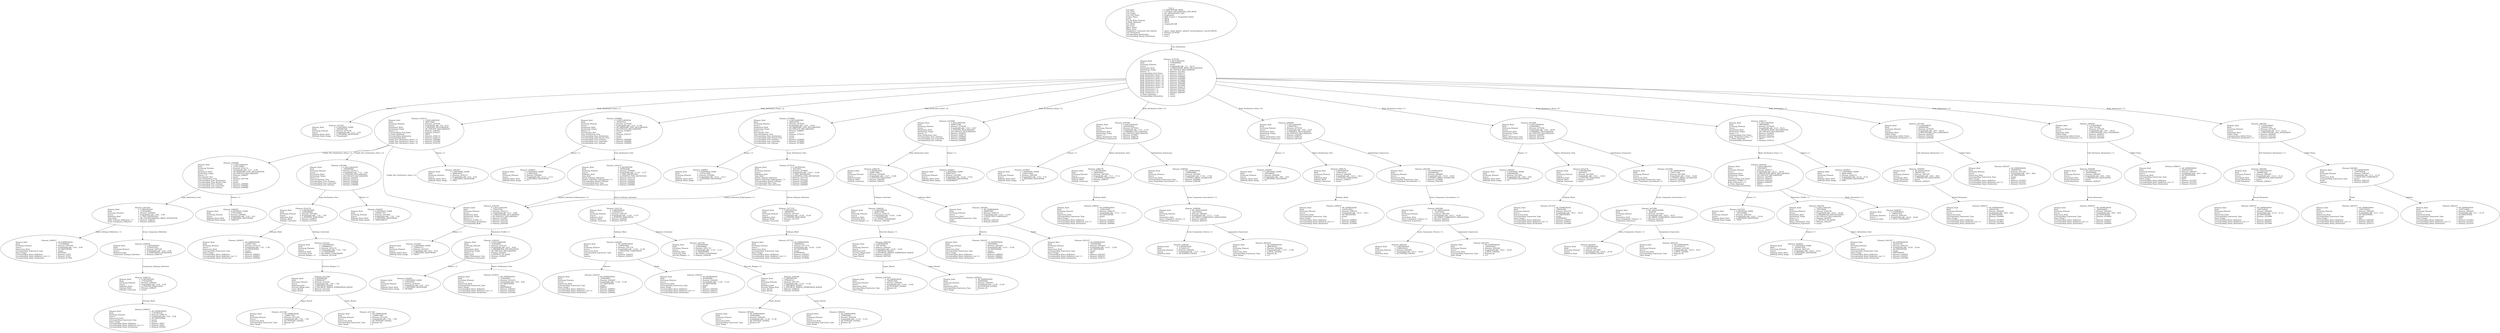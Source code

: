 digraph "scopequal2.adt" {
  Unit_2 -> Element_2279106
      [ label=Unit_Declaration ];
  Unit_2
      [ label=<<TABLE BORDER="0" CELLBORDER="0" CELLSPACING="0" CELLPADDING="0"> 
          <TR><TD COLSPAN="3">Unit_2</TD></TR>
          <TR><TD ALIGN="LEFT">Unit_Kind   </TD><TD> = </TD><TD ALIGN="LEFT">A_PROCEDURE_BODY</TD></TR>
          <TR><TD ALIGN="LEFT">Unit_Class   </TD><TD> = </TD><TD ALIGN="LEFT">A_PUBLIC_DECLARATION_AND_BODY</TD></TR>
          <TR><TD ALIGN="LEFT">Unit_Origin   </TD><TD> = </TD><TD ALIGN="LEFT">AN_APPLICATION_UNIT</TD></TR>
          <TR><TD ALIGN="LEFT">Unit_Full_Name    </TD><TD> = </TD><TD ALIGN="LEFT">ScopeQual2</TD></TR>
          <TR><TD ALIGN="LEFT">Unique_Name   </TD><TD> = </TD><TD ALIGN="LEFT">ASIS Context 1: ScopeQual2 (body)</TD></TR>
          <TR><TD ALIGN="LEFT">Exists  </TD><TD> = </TD><TD ALIGN="LEFT">TRUE</TD></TR>
          <TR><TD ALIGN="LEFT">Can_Be_Main_Program     </TD><TD> = </TD><TD ALIGN="LEFT">TRUE</TD></TR>
          <TR><TD ALIGN="LEFT">Is_Body_Required     </TD><TD> = </TD><TD ALIGN="LEFT">TRUE</TD></TR>
          <TR><TD ALIGN="LEFT">Text_Name   </TD><TD> = </TD><TD ALIGN="LEFT">scopequal2.adb</TD></TR>
          <TR><TD ALIGN="LEFT">Text_Form   </TD><TD> = </TD><TD ALIGN="LEFT"></TD></TR>
          <TR><TD ALIGN="LEFT">Object_Name   </TD><TD> = </TD><TD ALIGN="LEFT"></TD></TR>
          <TR><TD ALIGN="LEFT">Object_Form   </TD><TD> = </TD><TD ALIGN="LEFT"></TD></TR>
          <TR><TD ALIGN="LEFT">Compilation_Command_Line_Options         </TD><TD> = </TD><TD ALIGN="LEFT">-gnatc -gnatt -gnatws -gnatyN -mtune=generic -march=x86-64</TD></TR>
          <TR><TD ALIGN="LEFT">Unit_Declaration     </TD><TD> = </TD><TD ALIGN="LEFT">Element_2279106</TD></TR>
          <TR><TD ALIGN="LEFT">Corresponding_Declaration       </TD><TD> = </TD><TD ALIGN="LEFT">(none)</TD></TR>
          <TR><TD ALIGN="LEFT">Corresponding_Parent_Declaration         </TD><TD> = </TD><TD ALIGN="LEFT">Unit_1</TD></TR>
          </TABLE>> ];
  Element_2279106 -> Element_2271057
      [ label="Names ( 1)" ];
  Element_2279106 -> Element_2334112
      [ label="Body_Declarative_Items ( 1)" ];
  Element_2279106 -> Element_2506082
      [ label="Body_Declarative_Items ( 2)" ];
  Element_2279106 -> Element_2353089
      [ label="Body_Declarative_Items ( 3)" ];
  Element_2279106 -> Element_2378082
      [ label="Body_Declarative_Items ( 4)" ];
  Element_2279106 -> Element_2387090
      [ label="Body_Declarative_Items ( 5)" ];
  Element_2279106 -> Element_2400090
      [ label="Body_Declarative_Items ( 6)" ];
  Element_2279106 -> Element_2413090
      [ label="Body_Declarative_Items ( 7)" ];
  Element_2279106 -> Element_2426113
      [ label="Body_Declarative_Items ( 8)" ];
  Element_2279106 -> Element_2457397
      [ label="Body_Statements ( 1)" ];
  Element_2279106 -> Element_2460397
      [ label="Body_Statements ( 2)" ];
  Element_2279106 -> Element_2465397
      [ label="Body_Statements ( 3)" ];
  Element_2279106
      [ label=<<TABLE BORDER="0" CELLBORDER="0" CELLSPACING="0" CELLPADDING="0"> 
          <TR><TD COLSPAN="3">Element_2279106</TD></TR>
          <TR><TD ALIGN="LEFT">Element_Kind    </TD><TD> = </TD><TD ALIGN="LEFT">A_DECLARATION</TD></TR>
          <TR><TD ALIGN="LEFT">Hash  </TD><TD> = </TD><TD ALIGN="LEFT">-1064484492</TD></TR>
          <TR><TD ALIGN="LEFT">Enclosing_Element     </TD><TD> = </TD><TD ALIGN="LEFT">(none)</TD></TR>
          <TR><TD ALIGN="LEFT">Source  </TD><TD> = </TD><TD ALIGN="LEFT">ScopeQual2.adb - 2:1 .. 32:15</TD></TR>
          <TR><TD ALIGN="LEFT">Declaration_Kind     </TD><TD> = </TD><TD ALIGN="LEFT">A_PROCEDURE_BODY_DECLARATION</TD></TR>
          <TR><TD ALIGN="LEFT">Declaration_Origin     </TD><TD> = </TD><TD ALIGN="LEFT">AN_EXPLICIT_DECLARATION</TD></TR>
          <TR><TD ALIGN="LEFT">Names ( 1)   </TD><TD> = </TD><TD ALIGN="LEFT">Element_2271057</TD></TR>
          <TR><TD ALIGN="LEFT">Corresponding_End_Name      </TD><TD> = </TD><TD ALIGN="LEFT">Element_2467237</TD></TR>
          <TR><TD ALIGN="LEFT">Body_Declarative_Items ( 1)       </TD><TD> = </TD><TD ALIGN="LEFT">Element_2334112</TD></TR>
          <TR><TD ALIGN="LEFT">Body_Declarative_Items ( 2)       </TD><TD> = </TD><TD ALIGN="LEFT">Element_2506082</TD></TR>
          <TR><TD ALIGN="LEFT">Body_Declarative_Items ( 3)       </TD><TD> = </TD><TD ALIGN="LEFT">Element_2353089</TD></TR>
          <TR><TD ALIGN="LEFT">Body_Declarative_Items ( 4)       </TD><TD> = </TD><TD ALIGN="LEFT">Element_2378082</TD></TR>
          <TR><TD ALIGN="LEFT">Body_Declarative_Items ( 5)       </TD><TD> = </TD><TD ALIGN="LEFT">Element_2387090</TD></TR>
          <TR><TD ALIGN="LEFT">Body_Declarative_Items ( 6)       </TD><TD> = </TD><TD ALIGN="LEFT">Element_2400090</TD></TR>
          <TR><TD ALIGN="LEFT">Body_Declarative_Items ( 7)       </TD><TD> = </TD><TD ALIGN="LEFT">Element_2413090</TD></TR>
          <TR><TD ALIGN="LEFT">Body_Declarative_Items ( 8)       </TD><TD> = </TD><TD ALIGN="LEFT">Element_2426113</TD></TR>
          <TR><TD ALIGN="LEFT">Body_Statements ( 1)      </TD><TD> = </TD><TD ALIGN="LEFT">Element_2457397</TD></TR>
          <TR><TD ALIGN="LEFT">Body_Statements ( 2)      </TD><TD> = </TD><TD ALIGN="LEFT">Element_2460397</TD></TR>
          <TR><TD ALIGN="LEFT">Body_Statements ( 3)      </TD><TD> = </TD><TD ALIGN="LEFT">Element_2465397</TD></TR>
          <TR><TD ALIGN="LEFT">Is_Name_Repeated     </TD><TD> = </TD><TD ALIGN="LEFT">TRUE</TD></TR>
          <TR><TD ALIGN="LEFT">Corresponding_Declaration       </TD><TD> = </TD><TD ALIGN="LEFT">(none)</TD></TR>
          </TABLE>> ];
  Element_2271057
      [ label=<<TABLE BORDER="0" CELLBORDER="0" CELLSPACING="0" CELLPADDING="0"> 
          <TR><TD COLSPAN="3">Element_2271057</TD></TR>
          <TR><TD ALIGN="LEFT">Element_Kind    </TD><TD> = </TD><TD ALIGN="LEFT">A_DEFINING_NAME</TD></TR>
          <TR><TD ALIGN="LEFT">Hash  </TD><TD> = </TD><TD ALIGN="LEFT">-1064883340</TD></TR>
          <TR><TD ALIGN="LEFT">Enclosing_Element     </TD><TD> = </TD><TD ALIGN="LEFT">Element_2279106</TD></TR>
          <TR><TD ALIGN="LEFT">Source  </TD><TD> = </TD><TD ALIGN="LEFT">ScopeQual2.adb - 2:11 .. 2:20</TD></TR>
          <TR><TD ALIGN="LEFT">Defining_Name_Kind     </TD><TD> = </TD><TD ALIGN="LEFT">A_DEFINING_IDENTIFIER</TD></TR>
          <TR><TD ALIGN="LEFT">Defining_Name_Image     </TD><TD> = </TD><TD ALIGN="LEFT">"ScopeQual2"</TD></TR>
          </TABLE>> ];
  Element_2334112 -> Element_2281057
      [ label="Names ( 1)" ];
  Element_2334112 -> Element_2300082
      [ label="Visible_Part_Declarative_Items ( 1)" ];
  Element_2334112 -> Element_2301089
      [ label="Visible_Part_Declarative_Items ( 2)" ];
  Element_2334112 -> Element_2332103
      [ label="Visible_Part_Declarative_Items ( 3)" ];
  Element_2334112
      [ label=<<TABLE BORDER="0" CELLBORDER="0" CELLSPACING="0" CELLPADDING="0"> 
          <TR><TD COLSPAN="3">Element_2334112</TD></TR>
          <TR><TD ALIGN="LEFT">Element_Kind    </TD><TD> = </TD><TD ALIGN="LEFT">A_DECLARATION</TD></TR>
          <TR><TD ALIGN="LEFT">Hash  </TD><TD> = </TD><TD ALIGN="LEFT"> 809730461</TD></TR>
          <TR><TD ALIGN="LEFT">Enclosing_Element     </TD><TD> = </TD><TD ALIGN="LEFT">Element_2279106</TD></TR>
          <TR><TD ALIGN="LEFT">Source  </TD><TD> = </TD><TD ALIGN="LEFT">ScopeQual2.adb - 4:6 .. 9:13</TD></TR>
          <TR><TD ALIGN="LEFT">Declaration_Kind     </TD><TD> = </TD><TD ALIGN="LEFT">A_PACKAGE_DECLARATION</TD></TR>
          <TR><TD ALIGN="LEFT">Declaration_Origin     </TD><TD> = </TD><TD ALIGN="LEFT">AN_EXPLICIT_DECLARATION</TD></TR>
          <TR><TD ALIGN="LEFT">Names ( 1)   </TD><TD> = </TD><TD ALIGN="LEFT">Element_2281057</TD></TR>
          <TR><TD ALIGN="LEFT">Corresponding_End_Name      </TD><TD> = </TD><TD ALIGN="LEFT">Element_2335237</TD></TR>
          <TR><TD ALIGN="LEFT">Is_Name_Repeated     </TD><TD> = </TD><TD ALIGN="LEFT">TRUE</TD></TR>
          <TR><TD ALIGN="LEFT">Corresponding_Declaration       </TD><TD> = </TD><TD ALIGN="LEFT">Element_2334112</TD></TR>
          <TR><TD ALIGN="LEFT">Corresponding_Body     </TD><TD> = </TD><TD ALIGN="LEFT">Element_2426113</TD></TR>
          <TR><TD ALIGN="LEFT">Visible_Part_Declarative_Items ( 1)         </TD><TD> = </TD><TD ALIGN="LEFT">Element_2300082</TD></TR>
          <TR><TD ALIGN="LEFT">Visible_Part_Declarative_Items ( 2)         </TD><TD> = </TD><TD ALIGN="LEFT">Element_2301089</TD></TR>
          <TR><TD ALIGN="LEFT">Visible_Part_Declarative_Items ( 3)         </TD><TD> = </TD><TD ALIGN="LEFT">Element_2332103</TD></TR>
          </TABLE>> ];
  Element_2281057
      [ label=<<TABLE BORDER="0" CELLBORDER="0" CELLSPACING="0" CELLPADDING="0"> 
          <TR><TD COLSPAN="3">Element_2281057</TD></TR>
          <TR><TD ALIGN="LEFT">Element_Kind    </TD><TD> = </TD><TD ALIGN="LEFT">A_DEFINING_NAME</TD></TR>
          <TR><TD ALIGN="LEFT">Hash  </TD><TD> = </TD><TD ALIGN="LEFT"> 809618333</TD></TR>
          <TR><TD ALIGN="LEFT">Enclosing_Element     </TD><TD> = </TD><TD ALIGN="LEFT">Element_2334112</TD></TR>
          <TR><TD ALIGN="LEFT">Source  </TD><TD> = </TD><TD ALIGN="LEFT">ScopeQual2.adb - 4:14 .. 4:16</TD></TR>
          <TR><TD ALIGN="LEFT">Defining_Name_Kind     </TD><TD> = </TD><TD ALIGN="LEFT">A_DEFINING_IDENTIFIER</TD></TR>
          <TR><TD ALIGN="LEFT">Defining_Name_Image     </TD><TD> = </TD><TD ALIGN="LEFT">"PKG"</TD></TR>
          </TABLE>> ];
  Element_2300082 -> Element_2289057
      [ label="Names ( 1)" ];
  Element_2300082 -> Element_2297160
      [ label=Type_Declaration_View ];
  Element_2300082
      [ label=<<TABLE BORDER="0" CELLBORDER="0" CELLSPACING="0" CELLPADDING="0"> 
          <TR><TD COLSPAN="3">Element_2300082</TD></TR>
          <TR><TD ALIGN="LEFT">Element_Kind    </TD><TD> = </TD><TD ALIGN="LEFT">A_DECLARATION</TD></TR>
          <TR><TD ALIGN="LEFT">Hash  </TD><TD> = </TD><TD ALIGN="LEFT">-1742124690</TD></TR>
          <TR><TD ALIGN="LEFT">Enclosing_Element     </TD><TD> = </TD><TD ALIGN="LEFT">Element_2334112</TD></TR>
          <TR><TD ALIGN="LEFT">Source  </TD><TD> = </TD><TD ALIGN="LEFT">ScopeQual2.adb - 5:11 .. 5:59</TD></TR>
          <TR><TD ALIGN="LEFT">Declaration_Kind     </TD><TD> = </TD><TD ALIGN="LEFT">AN_ORDINARY_TYPE_DECLARATION</TD></TR>
          <TR><TD ALIGN="LEFT">Declaration_Origin     </TD><TD> = </TD><TD ALIGN="LEFT">AN_EXPLICIT_DECLARATION</TD></TR>
          <TR><TD ALIGN="LEFT">Names ( 1)   </TD><TD> = </TD><TD ALIGN="LEFT">Element_2289057</TD></TR>
          <TR><TD ALIGN="LEFT">Discriminant_Part     </TD><TD> = </TD><TD ALIGN="LEFT">(none)</TD></TR>
          <TR><TD ALIGN="LEFT">Type_Declaration_View      </TD><TD> = </TD><TD ALIGN="LEFT">Element_2297160</TD></TR>
          <TR><TD ALIGN="LEFT">Corresponding_Type_Declaration        </TD><TD> = </TD><TD ALIGN="LEFT">(none)</TD></TR>
          <TR><TD ALIGN="LEFT">Corresponding_Type_Partial_View        </TD><TD> = </TD><TD ALIGN="LEFT">(none)</TD></TR>
          <TR><TD ALIGN="LEFT">Corresponding_First_Subtype       </TD><TD> = </TD><TD ALIGN="LEFT">Element_2300082</TD></TR>
          <TR><TD ALIGN="LEFT">Corresponding_Last_Constraint        </TD><TD> = </TD><TD ALIGN="LEFT">Element_2300082</TD></TR>
          <TR><TD ALIGN="LEFT">Corresponding_Last_Subtype       </TD><TD> = </TD><TD ALIGN="LEFT">Element_2300082</TD></TR>
          </TABLE>> ];
  Element_2289057
      [ label=<<TABLE BORDER="0" CELLBORDER="0" CELLSPACING="0" CELLPADDING="0"> 
          <TR><TD COLSPAN="3">Element_2289057</TD></TR>
          <TR><TD ALIGN="LEFT">Element_Kind    </TD><TD> = </TD><TD ALIGN="LEFT">A_DEFINING_NAME</TD></TR>
          <TR><TD ALIGN="LEFT">Hash  </TD><TD> = </TD><TD ALIGN="LEFT">-1742150642</TD></TR>
          <TR><TD ALIGN="LEFT">Enclosing_Element     </TD><TD> = </TD><TD ALIGN="LEFT">Element_2300082</TD></TR>
          <TR><TD ALIGN="LEFT">Source  </TD><TD> = </TD><TD ALIGN="LEFT">ScopeQual2.adb - 5:16 .. 5:21</TD></TR>
          <TR><TD ALIGN="LEFT">Defining_Name_Kind     </TD><TD> = </TD><TD ALIGN="LEFT">A_DEFINING_IDENTIFIER</TD></TR>
          <TR><TD ALIGN="LEFT">Defining_Name_Image     </TD><TD> = </TD><TD ALIGN="LEFT">"PARENT"</TD></TR>
          </TABLE>> ];
  Element_2297160 -> Element_2296237
      [ label="Index_Subtype_Definitions ( 1)" ];
  Element_2297160 -> Element_2299183
      [ label=Array_Component_Definition ];
  Element_2297160
      [ label=<<TABLE BORDER="0" CELLBORDER="0" CELLSPACING="0" CELLPADDING="0"> 
          <TR><TD COLSPAN="3">Element_2297160</TD></TR>
          <TR><TD ALIGN="LEFT">Element_Kind    </TD><TD> = </TD><TD ALIGN="LEFT">A_DEFINITION</TD></TR>
          <TR><TD ALIGN="LEFT">Hash  </TD><TD> = </TD><TD ALIGN="LEFT">-1742044850</TD></TR>
          <TR><TD ALIGN="LEFT">Enclosing_Element     </TD><TD> = </TD><TD ALIGN="LEFT">Element_2300082</TD></TR>
          <TR><TD ALIGN="LEFT">Source  </TD><TD> = </TD><TD ALIGN="LEFT">ScopeQual2.adb - 5:26 .. 5:58</TD></TR>
          <TR><TD ALIGN="LEFT">Definition_Kind    </TD><TD> = </TD><TD ALIGN="LEFT">A_TYPE_DEFINITION</TD></TR>
          <TR><TD ALIGN="LEFT">Type_Kind   </TD><TD> = </TD><TD ALIGN="LEFT">AN_UNCONSTRAINED_ARRAY_DEFINITION</TD></TR>
          <TR><TD ALIGN="LEFT">Index_Subtype_Definitions ( 1)        </TD><TD> = </TD><TD ALIGN="LEFT">Element_2296237</TD></TR>
          <TR><TD ALIGN="LEFT">Array_Component_Definition       </TD><TD> = </TD><TD ALIGN="LEFT">Element_2299183</TD></TR>
          </TABLE>> ];
  Element_2296237
      [ label=<<TABLE BORDER="0" CELLBORDER="0" CELLSPACING="0" CELLPADDING="0"> 
          <TR><TD COLSPAN="3">Element_2296237</TD></TR>
          <TR><TD ALIGN="LEFT">Element_Kind    </TD><TD> = </TD><TD ALIGN="LEFT">AN_EXPRESSION</TD></TR>
          <TR><TD ALIGN="LEFT">Hash  </TD><TD> = </TD><TD ALIGN="LEFT">-1741966290</TD></TR>
          <TR><TD ALIGN="LEFT">Enclosing_Element     </TD><TD> = </TD><TD ALIGN="LEFT">Element_2297160</TD></TR>
          <TR><TD ALIGN="LEFT">Source  </TD><TD> = </TD><TD ALIGN="LEFT">ScopeQual2.adb - 5:33 .. 5:39</TD></TR>
          <TR><TD ALIGN="LEFT">Expression_Kind    </TD><TD> = </TD><TD ALIGN="LEFT">AN_IDENTIFIER</TD></TR>
          <TR><TD ALIGN="LEFT">Corresponding_Expression_Type        </TD><TD> = </TD><TD ALIGN="LEFT">(none)</TD></TR>
          <TR><TD ALIGN="LEFT">Name_Image   </TD><TD> = </TD><TD ALIGN="LEFT">INTEGER</TD></TR>
          <TR><TD ALIGN="LEFT">Corresponding_Name_Definition        </TD><TD> = </TD><TD ALIGN="LEFT">Element_37057</TD></TR>
          <TR><TD ALIGN="LEFT">Corresponding_Name_Definition_List ( 1)          </TD><TD> = </TD><TD ALIGN="LEFT">Element_37057</TD></TR>
          <TR><TD ALIGN="LEFT">Corresponding_Name_Declaration        </TD><TD> = </TD><TD ALIGN="LEFT">Element_917082</TD></TR>
          </TABLE>> ];
  Element_2299183 -> Element_2298176
      [ label=Component_Subtype_Indication ];
  Element_2299183
      [ label=<<TABLE BORDER="0" CELLBORDER="0" CELLSPACING="0" CELLPADDING="0"> 
          <TR><TD COLSPAN="3">Element_2299183</TD></TR>
          <TR><TD ALIGN="LEFT">Element_Kind    </TD><TD> = </TD><TD ALIGN="LEFT">A_DEFINITION</TD></TR>
          <TR><TD ALIGN="LEFT">Hash  </TD><TD> = </TD><TD ALIGN="LEFT">-1742021426</TD></TR>
          <TR><TD ALIGN="LEFT">Enclosing_Element     </TD><TD> = </TD><TD ALIGN="LEFT">Element_2297160</TD></TR>
          <TR><TD ALIGN="LEFT">Source  </TD><TD> = </TD><TD ALIGN="LEFT">ScopeQual2.adb - 5:54 .. 5:58</TD></TR>
          <TR><TD ALIGN="LEFT">Definition_Kind    </TD><TD> = </TD><TD ALIGN="LEFT">A_COMPONENT_DEFINITION</TD></TR>
          <TR><TD ALIGN="LEFT">Component_Subtype_Indication        </TD><TD> = </TD><TD ALIGN="LEFT">Element_2298176</TD></TR>
          </TABLE>> ];
  Element_2298176 -> Element_2298237
      [ label=Subtype_Mark ];
  Element_2298176
      [ label=<<TABLE BORDER="0" CELLBORDER="0" CELLSPACING="0" CELLPADDING="0"> 
          <TR><TD COLSPAN="3">Element_2298176</TD></TR>
          <TR><TD ALIGN="LEFT">Element_Kind    </TD><TD> = </TD><TD ALIGN="LEFT">A_DEFINITION</TD></TR>
          <TR><TD ALIGN="LEFT">Hash  </TD><TD> = </TD><TD ALIGN="LEFT">-1742028594</TD></TR>
          <TR><TD ALIGN="LEFT">Enclosing_Element     </TD><TD> = </TD><TD ALIGN="LEFT">Element_2299183</TD></TR>
          <TR><TD ALIGN="LEFT">Source  </TD><TD> = </TD><TD ALIGN="LEFT">ScopeQual2.adb - 5:54 .. 5:58</TD></TR>
          <TR><TD ALIGN="LEFT">Definition_Kind    </TD><TD> = </TD><TD ALIGN="LEFT">A_SUBTYPE_INDICATION</TD></TR>
          <TR><TD ALIGN="LEFT">Subtype_Mark    </TD><TD> = </TD><TD ALIGN="LEFT">Element_2298237</TD></TR>
          <TR><TD ALIGN="LEFT">Subtype_Constraint     </TD><TD> = </TD><TD ALIGN="LEFT">(none)</TD></TR>
          </TABLE>> ];
  Element_2298237
      [ label=<<TABLE BORDER="0" CELLBORDER="0" CELLSPACING="0" CELLPADDING="0"> 
          <TR><TD COLSPAN="3">Element_2298237</TD></TR>
          <TR><TD ALIGN="LEFT">Element_Kind    </TD><TD> = </TD><TD ALIGN="LEFT">AN_EXPRESSION</TD></TR>
          <TR><TD ALIGN="LEFT">Hash  </TD><TD> = </TD><TD ALIGN="LEFT">-1741966130</TD></TR>
          <TR><TD ALIGN="LEFT">Enclosing_Element     </TD><TD> = </TD><TD ALIGN="LEFT">Element_2298176</TD></TR>
          <TR><TD ALIGN="LEFT">Source  </TD><TD> = </TD><TD ALIGN="LEFT">ScopeQual2.adb - 5:54 .. 5:58</TD></TR>
          <TR><TD ALIGN="LEFT">Expression_Kind    </TD><TD> = </TD><TD ALIGN="LEFT">AN_IDENTIFIER</TD></TR>
          <TR><TD ALIGN="LEFT">Corresponding_Expression_Type        </TD><TD> = </TD><TD ALIGN="LEFT">(none)</TD></TR>
          <TR><TD ALIGN="LEFT">Name_Image   </TD><TD> = </TD><TD ALIGN="LEFT">FLOAT</TD></TR>
          <TR><TD ALIGN="LEFT">Corresponding_Name_Definition        </TD><TD> = </TD><TD ALIGN="LEFT">Element_79057</TD></TR>
          <TR><TD ALIGN="LEFT">Corresponding_Name_Definition_List ( 1)          </TD><TD> = </TD><TD ALIGN="LEFT">Element_79057</TD></TR>
          <TR><TD ALIGN="LEFT">Corresponding_Name_Declaration        </TD><TD> = </TD><TD ALIGN="LEFT">Element_925082</TD></TR>
          </TABLE>> ];
  Element_2301089 -> Element_2302057
      [ label="Names ( 1)" ];
  Element_2301089 -> Element_2314176
      [ label=Type_Declaration_View ];
  Element_2301089
      [ label=<<TABLE BORDER="0" CELLBORDER="0" CELLSPACING="0" CELLPADDING="0"> 
          <TR><TD COLSPAN="3">Element_2301089</TD></TR>
          <TR><TD ALIGN="LEFT">Element_Kind    </TD><TD> = </TD><TD ALIGN="LEFT">A_DECLARATION</TD></TR>
          <TR><TD ALIGN="LEFT">Hash  </TD><TD> = </TD><TD ALIGN="LEFT">-1509009061</TD></TR>
          <TR><TD ALIGN="LEFT">Enclosing_Element     </TD><TD> = </TD><TD ALIGN="LEFT">Element_2334112</TD></TR>
          <TR><TD ALIGN="LEFT">Source  </TD><TD> = </TD><TD ALIGN="LEFT">ScopeQual2.adb - 7:11 .. 7:46</TD></TR>
          <TR><TD ALIGN="LEFT">Declaration_Kind     </TD><TD> = </TD><TD ALIGN="LEFT">A_SUBTYPE_DECLARATION</TD></TR>
          <TR><TD ALIGN="LEFT">Declaration_Origin     </TD><TD> = </TD><TD ALIGN="LEFT">AN_EXPLICIT_DECLARATION</TD></TR>
          <TR><TD ALIGN="LEFT">Names ( 1)   </TD><TD> = </TD><TD ALIGN="LEFT">Element_2302057</TD></TR>
          <TR><TD ALIGN="LEFT">Type_Declaration_View      </TD><TD> = </TD><TD ALIGN="LEFT">Element_2314176</TD></TR>
          <TR><TD ALIGN="LEFT">Corresponding_First_Subtype       </TD><TD> = </TD><TD ALIGN="LEFT">Element_2300082</TD></TR>
          <TR><TD ALIGN="LEFT">Corresponding_Last_Constraint        </TD><TD> = </TD><TD ALIGN="LEFT">Element_2300082</TD></TR>
          <TR><TD ALIGN="LEFT">Corresponding_Last_Subtype       </TD><TD> = </TD><TD ALIGN="LEFT">Element_2300082</TD></TR>
          </TABLE>> ];
  Element_2302057
      [ label=<<TABLE BORDER="0" CELLBORDER="0" CELLSPACING="0" CELLPADDING="0"> 
          <TR><TD COLSPAN="3">Element_2302057</TD></TR>
          <TR><TD ALIGN="LEFT">Element_Kind    </TD><TD> = </TD><TD ALIGN="LEFT">A_DEFINING_NAME</TD></TR>
          <TR><TD ALIGN="LEFT">Hash  </TD><TD> = </TD><TD ALIGN="LEFT">-1509017317</TD></TR>
          <TR><TD ALIGN="LEFT">Enclosing_Element     </TD><TD> = </TD><TD ALIGN="LEFT">Element_2301089</TD></TR>
          <TR><TD ALIGN="LEFT">Source  </TD><TD> = </TD><TD ALIGN="LEFT">ScopeQual2.adb - 7:19 .. 7:28</TD></TR>
          <TR><TD ALIGN="LEFT">Defining_Name_Kind     </TD><TD> = </TD><TD ALIGN="LEFT">A_DEFINING_IDENTIFIER</TD></TR>
          <TR><TD ALIGN="LEFT">Defining_Name_Image     </TD><TD> = </TD><TD ALIGN="LEFT">"PARTPARENT"</TD></TR>
          </TABLE>> ];
  Element_2314176 -> Element_2309237
      [ label=Subtype_Mark ];
  Element_2314176 -> Element_2310181
      [ label=Subtype_Constraint ];
  Element_2314176
      [ label=<<TABLE BORDER="0" CELLBORDER="0" CELLSPACING="0" CELLPADDING="0"> 
          <TR><TD COLSPAN="3">Element_2314176</TD></TR>
          <TR><TD ALIGN="LEFT">Element_Kind    </TD><TD> = </TD><TD ALIGN="LEFT">A_DEFINITION</TD></TR>
          <TR><TD ALIGN="LEFT">Hash  </TD><TD> = </TD><TD ALIGN="LEFT">-1508986869</TD></TR>
          <TR><TD ALIGN="LEFT">Enclosing_Element     </TD><TD> = </TD><TD ALIGN="LEFT">Element_2301089</TD></TR>
          <TR><TD ALIGN="LEFT">Source  </TD><TD> = </TD><TD ALIGN="LEFT">ScopeQual2.adb - 7:33 .. 7:45</TD></TR>
          <TR><TD ALIGN="LEFT">Definition_Kind    </TD><TD> = </TD><TD ALIGN="LEFT">A_SUBTYPE_INDICATION</TD></TR>
          <TR><TD ALIGN="LEFT">Subtype_Mark    </TD><TD> = </TD><TD ALIGN="LEFT">Element_2309237</TD></TR>
          <TR><TD ALIGN="LEFT">Subtype_Constraint     </TD><TD> = </TD><TD ALIGN="LEFT">Element_2310181</TD></TR>
          </TABLE>> ];
  Element_2309237
      [ label=<<TABLE BORDER="0" CELLBORDER="0" CELLSPACING="0" CELLPADDING="0"> 
          <TR><TD COLSPAN="3">Element_2309237</TD></TR>
          <TR><TD ALIGN="LEFT">Element_Kind    </TD><TD> = </TD><TD ALIGN="LEFT">AN_EXPRESSION</TD></TR>
          <TR><TD ALIGN="LEFT">Hash  </TD><TD> = </TD><TD ALIGN="LEFT">-1508971253</TD></TR>
          <TR><TD ALIGN="LEFT">Enclosing_Element     </TD><TD> = </TD><TD ALIGN="LEFT">Element_2314176</TD></TR>
          <TR><TD ALIGN="LEFT">Source  </TD><TD> = </TD><TD ALIGN="LEFT">ScopeQual2.adb - 7:33 .. 7:38</TD></TR>
          <TR><TD ALIGN="LEFT">Expression_Kind    </TD><TD> = </TD><TD ALIGN="LEFT">AN_IDENTIFIER</TD></TR>
          <TR><TD ALIGN="LEFT">Corresponding_Expression_Type        </TD><TD> = </TD><TD ALIGN="LEFT">(none)</TD></TR>
          <TR><TD ALIGN="LEFT">Name_Image   </TD><TD> = </TD><TD ALIGN="LEFT">PARENT</TD></TR>
          <TR><TD ALIGN="LEFT">Corresponding_Name_Definition        </TD><TD> = </TD><TD ALIGN="LEFT">Element_2289057</TD></TR>
          <TR><TD ALIGN="LEFT">Corresponding_Name_Definition_List ( 1)          </TD><TD> = </TD><TD ALIGN="LEFT">Element_2289057</TD></TR>
          <TR><TD ALIGN="LEFT">Corresponding_Name_Declaration        </TD><TD> = </TD><TD ALIGN="LEFT">Element_2300082</TD></TR>
          </TABLE>> ];
  Element_2310181 -> Element_2312189
      [ label="Discrete_Ranges ( 1)" ];
  Element_2310181
      [ label=<<TABLE BORDER="0" CELLBORDER="0" CELLSPACING="0" CELLPADDING="0"> 
          <TR><TD COLSPAN="3">Element_2310181</TD></TR>
          <TR><TD ALIGN="LEFT">Element_Kind    </TD><TD> = </TD><TD ALIGN="LEFT">A_DEFINITION</TD></TR>
          <TR><TD ALIGN="LEFT">Hash  </TD><TD> = </TD><TD ALIGN="LEFT">-1508985541</TD></TR>
          <TR><TD ALIGN="LEFT">Enclosing_Element     </TD><TD> = </TD><TD ALIGN="LEFT">Element_2314176</TD></TR>
          <TR><TD ALIGN="LEFT">Source  </TD><TD> = </TD><TD ALIGN="LEFT">ScopeQual2.adb - 7:39 .. 7:45</TD></TR>
          <TR><TD ALIGN="LEFT">Definition_Kind    </TD><TD> = </TD><TD ALIGN="LEFT">A_CONSTRAINT</TD></TR>
          <TR><TD ALIGN="LEFT">Constraint_Kind    </TD><TD> = </TD><TD ALIGN="LEFT">AN_INDEX_CONSTRAINT</TD></TR>
          <TR><TD ALIGN="LEFT">Discrete_Ranges ( 1)      </TD><TD> = </TD><TD ALIGN="LEFT">Element_2312189</TD></TR>
          </TABLE>> ];
  Element_2312189 -> Element_2311234
      [ label=Lower_Bound ];
  Element_2312189 -> Element_2313234
      [ label=Upper_Bound ];
  Element_2312189
      [ label=<<TABLE BORDER="0" CELLBORDER="0" CELLSPACING="0" CELLPADDING="0"> 
          <TR><TD COLSPAN="3">Element_2312189</TD></TR>
          <TR><TD ALIGN="LEFT">Element_Kind    </TD><TD> = </TD><TD ALIGN="LEFT">A_DEFINITION</TD></TR>
          <TR><TD ALIGN="LEFT">Hash  </TD><TD> = </TD><TD ALIGN="LEFT">-1508983477</TD></TR>
          <TR><TD ALIGN="LEFT">Enclosing_Element     </TD><TD> = </TD><TD ALIGN="LEFT">Element_2310181</TD></TR>
          <TR><TD ALIGN="LEFT">Source  </TD><TD> = </TD><TD ALIGN="LEFT">ScopeQual2.adb - 7:40 .. 7:44</TD></TR>
          <TR><TD ALIGN="LEFT">Definition_Kind    </TD><TD> = </TD><TD ALIGN="LEFT">A_DISCRETE_RANGE</TD></TR>
          <TR><TD ALIGN="LEFT">Discrete_Range_Kind     </TD><TD> = </TD><TD ALIGN="LEFT">A_DISCRETE_SIMPLE_EXPRESSION_RANGE</TD></TR>
          <TR><TD ALIGN="LEFT">Lower_Bound   </TD><TD> = </TD><TD ALIGN="LEFT">Element_2311234</TD></TR>
          <TR><TD ALIGN="LEFT">Upper_Bound   </TD><TD> = </TD><TD ALIGN="LEFT">Element_2313234</TD></TR>
          </TABLE>> ];
  Element_2311234
      [ label=<<TABLE BORDER="0" CELLBORDER="0" CELLSPACING="0" CELLPADDING="0"> 
          <TR><TD COLSPAN="3">Element_2311234</TD></TR>
          <TR><TD ALIGN="LEFT">Element_Kind    </TD><TD> = </TD><TD ALIGN="LEFT">AN_EXPRESSION</TD></TR>
          <TR><TD ALIGN="LEFT">Hash  </TD><TD> = </TD><TD ALIGN="LEFT">-1508971965</TD></TR>
          <TR><TD ALIGN="LEFT">Enclosing_Element     </TD><TD> = </TD><TD ALIGN="LEFT">Element_2312189</TD></TR>
          <TR><TD ALIGN="LEFT">Source  </TD><TD> = </TD><TD ALIGN="LEFT">ScopeQual2.adb - 7:40 .. 7:40</TD></TR>
          <TR><TD ALIGN="LEFT">Expression_Kind    </TD><TD> = </TD><TD ALIGN="LEFT">AN_INTEGER_LITERAL</TD></TR>
          <TR><TD ALIGN="LEFT">Corresponding_Expression_Type        </TD><TD> = </TD><TD ALIGN="LEFT">Element_82</TD></TR>
          <TR><TD ALIGN="LEFT">Value_Image   </TD><TD> = </TD><TD ALIGN="LEFT">0</TD></TR>
          </TABLE>> ];
  Element_2313234
      [ label=<<TABLE BORDER="0" CELLBORDER="0" CELLSPACING="0" CELLPADDING="0"> 
          <TR><TD COLSPAN="3">Element_2313234</TD></TR>
          <TR><TD ALIGN="LEFT">Element_Kind    </TD><TD> = </TD><TD ALIGN="LEFT">AN_EXPRESSION</TD></TR>
          <TR><TD ALIGN="LEFT">Hash  </TD><TD> = </TD><TD ALIGN="LEFT">-1508971941</TD></TR>
          <TR><TD ALIGN="LEFT">Enclosing_Element     </TD><TD> = </TD><TD ALIGN="LEFT">Element_2312189</TD></TR>
          <TR><TD ALIGN="LEFT">Source  </TD><TD> = </TD><TD ALIGN="LEFT">ScopeQual2.adb - 7:43 .. 7:44</TD></TR>
          <TR><TD ALIGN="LEFT">Expression_Kind    </TD><TD> = </TD><TD ALIGN="LEFT">AN_INTEGER_LITERAL</TD></TR>
          <TR><TD ALIGN="LEFT">Corresponding_Expression_Type        </TD><TD> = </TD><TD ALIGN="LEFT">Element_82</TD></TR>
          <TR><TD ALIGN="LEFT">Value_Image   </TD><TD> = </TD><TD ALIGN="LEFT">31</TD></TR>
          </TABLE>> ];
  Element_2332103 -> Element_2315057
      [ label="Names ( 1)" ];
  Element_2332103 -> Element_2330105
      [ label="Parameter_Profile ( 1)" ];
  Element_2332103
      [ label=<<TABLE BORDER="0" CELLBORDER="0" CELLSPACING="0" CELLPADDING="0"> 
          <TR><TD COLSPAN="3">Element_2332103</TD></TR>
          <TR><TD ALIGN="LEFT">Element_Kind    </TD><TD> = </TD><TD ALIGN="LEFT">A_DECLARATION</TD></TR>
          <TR><TD ALIGN="LEFT">Hash  </TD><TD> = </TD><TD ALIGN="LEFT">-754437203</TD></TR>
          <TR><TD ALIGN="LEFT">Enclosing_Element     </TD><TD> = </TD><TD ALIGN="LEFT">Element_2334112</TD></TR>
          <TR><TD ALIGN="LEFT">Source  </TD><TD> = </TD><TD ALIGN="LEFT">ScopeQual2.adb - 8:11 .. 8:46</TD></TR>
          <TR><TD ALIGN="LEFT">Declaration_Kind     </TD><TD> = </TD><TD ALIGN="LEFT">A_PROCEDURE_DECLARATION</TD></TR>
          <TR><TD ALIGN="LEFT">Declaration_Origin     </TD><TD> = </TD><TD ALIGN="LEFT">AN_EXPLICIT_DECLARATION</TD></TR>
          <TR><TD ALIGN="LEFT">Names ( 1)   </TD><TD> = </TD><TD ALIGN="LEFT">Element_2315057</TD></TR>
          <TR><TD ALIGN="LEFT">Parameter_Profile ( 1)      </TD><TD> = </TD><TD ALIGN="LEFT">Element_2330105</TD></TR>
          <TR><TD ALIGN="LEFT">Corresponding_Declaration       </TD><TD> = </TD><TD ALIGN="LEFT">Element_2332103</TD></TR>
          <TR><TD ALIGN="LEFT">Corresponding_Body     </TD><TD> = </TD><TD ALIGN="LEFT">Element_2444106</TD></TR>
          </TABLE>> ];
  Element_2315057
      [ label=<<TABLE BORDER="0" CELLBORDER="0" CELLSPACING="0" CELLPADDING="0"> 
          <TR><TD COLSPAN="3">Element_2315057</TD></TR>
          <TR><TD ALIGN="LEFT">Element_Kind    </TD><TD> = </TD><TD ALIGN="LEFT">A_DEFINING_NAME</TD></TR>
          <TR><TD ALIGN="LEFT">Hash  </TD><TD> = </TD><TD ALIGN="LEFT">-754443115</TD></TR>
          <TR><TD ALIGN="LEFT">Enclosing_Element     </TD><TD> = </TD><TD ALIGN="LEFT">Element_2332103</TD></TR>
          <TR><TD ALIGN="LEFT">Source  </TD><TD> = </TD><TD ALIGN="LEFT">ScopeQual2.adb - 8:21 .. 8:24</TD></TR>
          <TR><TD ALIGN="LEFT">Defining_Name_Kind     </TD><TD> = </TD><TD ALIGN="LEFT">A_DEFINING_IDENTIFIER</TD></TR>
          <TR><TD ALIGN="LEFT">Defining_Name_Image     </TD><TD> = </TD><TD ALIGN="LEFT">"TEST"</TD></TR>
          </TABLE>> ];
  Element_2330105 -> Element_2322057
      [ label="Names ( 1)" ];
  Element_2330105 -> Element_2329237
      [ label=Object_Declaration_View ];
  Element_2330105
      [ label=<<TABLE BORDER="0" CELLBORDER="0" CELLSPACING="0" CELLPADDING="0"> 
          <TR><TD COLSPAN="3">Element_2330105</TD></TR>
          <TR><TD ALIGN="LEFT">Element_Kind    </TD><TD> = </TD><TD ALIGN="LEFT">A_DECLARATION</TD></TR>
          <TR><TD ALIGN="LEFT">Hash  </TD><TD> = </TD><TD ALIGN="LEFT">-754436947</TD></TR>
          <TR><TD ALIGN="LEFT">Enclosing_Element     </TD><TD> = </TD><TD ALIGN="LEFT">Element_2332103</TD></TR>
          <TR><TD ALIGN="LEFT">Source  </TD><TD> = </TD><TD ALIGN="LEFT">ScopeQual2.adb - 8:27 .. 8:44</TD></TR>
          <TR><TD ALIGN="LEFT">Declaration_Kind     </TD><TD> = </TD><TD ALIGN="LEFT">A_PARAMETER_SPECIFICATION</TD></TR>
          <TR><TD ALIGN="LEFT">Declaration_Origin     </TD><TD> = </TD><TD ALIGN="LEFT">AN_EXPLICIT_DECLARATION</TD></TR>
          <TR><TD ALIGN="LEFT">Names ( 1)   </TD><TD> = </TD><TD ALIGN="LEFT">Element_2322057</TD></TR>
          <TR><TD ALIGN="LEFT">Mode_Kind   </TD><TD> = </TD><TD ALIGN="LEFT">A_DEFAULT_IN_MODE</TD></TR>
          <TR><TD ALIGN="LEFT">Object_Declaration_View      </TD><TD> = </TD><TD ALIGN="LEFT">Element_2329237</TD></TR>
          <TR><TD ALIGN="LEFT">Initialization_Expression       </TD><TD> = </TD><TD ALIGN="LEFT">(none)</TD></TR>
          </TABLE>> ];
  Element_2322057
      [ label=<<TABLE BORDER="0" CELLBORDER="0" CELLSPACING="0" CELLPADDING="0"> 
          <TR><TD COLSPAN="3">Element_2322057</TD></TR>
          <TR><TD ALIGN="LEFT">Element_Kind    </TD><TD> = </TD><TD ALIGN="LEFT">A_DEFINING_NAME</TD></TR>
          <TR><TD ALIGN="LEFT">Hash  </TD><TD> = </TD><TD ALIGN="LEFT">-754443091</TD></TR>
          <TR><TD ALIGN="LEFT">Enclosing_Element     </TD><TD> = </TD><TD ALIGN="LEFT">Element_2330105</TD></TR>
          <TR><TD ALIGN="LEFT">Source  </TD><TD> = </TD><TD ALIGN="LEFT">ScopeQual2.adb - 8:27 .. 8:31</TD></TR>
          <TR><TD ALIGN="LEFT">Defining_Name_Kind     </TD><TD> = </TD><TD ALIGN="LEFT">A_DEFINING_IDENTIFIER</TD></TR>
          <TR><TD ALIGN="LEFT">Defining_Name_Image     </TD><TD> = </TD><TD ALIGN="LEFT">"DUMMY"</TD></TR>
          </TABLE>> ];
  Element_2329237
      [ label=<<TABLE BORDER="0" CELLBORDER="0" CELLSPACING="0" CELLPADDING="0"> 
          <TR><TD COLSPAN="3">Element_2329237</TD></TR>
          <TR><TD ALIGN="LEFT">Element_Kind    </TD><TD> = </TD><TD ALIGN="LEFT">AN_EXPRESSION</TD></TR>
          <TR><TD ALIGN="LEFT">Hash  </TD><TD> = </TD><TD ALIGN="LEFT">-754420083</TD></TR>
          <TR><TD ALIGN="LEFT">Enclosing_Element     </TD><TD> = </TD><TD ALIGN="LEFT">Element_2330105</TD></TR>
          <TR><TD ALIGN="LEFT">Source  </TD><TD> = </TD><TD ALIGN="LEFT">ScopeQual2.adb - 8:35 .. 8:44</TD></TR>
          <TR><TD ALIGN="LEFT">Expression_Kind    </TD><TD> = </TD><TD ALIGN="LEFT">AN_IDENTIFIER</TD></TR>
          <TR><TD ALIGN="LEFT">Corresponding_Expression_Type        </TD><TD> = </TD><TD ALIGN="LEFT">(none)</TD></TR>
          <TR><TD ALIGN="LEFT">Name_Image   </TD><TD> = </TD><TD ALIGN="LEFT">PARTPARENT</TD></TR>
          <TR><TD ALIGN="LEFT">Corresponding_Name_Definition        </TD><TD> = </TD><TD ALIGN="LEFT">Element_2302057</TD></TR>
          <TR><TD ALIGN="LEFT">Corresponding_Name_Definition_List ( 1)          </TD><TD> = </TD><TD ALIGN="LEFT">Element_2302057</TD></TR>
          <TR><TD ALIGN="LEFT">Corresponding_Name_Declaration        </TD><TD> = </TD><TD ALIGN="LEFT">Element_2301089</TD></TR>
          </TABLE>> ];
  Element_2506082 -> Element_2336057
      [ label="Names ( 1)" ];
  Element_2506082 -> Element_2343147
      [ label=Type_Declaration_View ];
  Element_2506082
      [ label=<<TABLE BORDER="0" CELLBORDER="0" CELLSPACING="0" CELLPADDING="0"> 
          <TR><TD COLSPAN="3">Element_2506082</TD></TR>
          <TR><TD ALIGN="LEFT">Element_Kind    </TD><TD> = </TD><TD ALIGN="LEFT">A_DECLARATION</TD></TR>
          <TR><TD ALIGN="LEFT">Hash  </TD><TD> = </TD><TD ALIGN="LEFT"> 979461411</TD></TR>
          <TR><TD ALIGN="LEFT">Enclosing_Element     </TD><TD> = </TD><TD ALIGN="LEFT">Element_2279106</TD></TR>
          <TR><TD ALIGN="LEFT">Source  </TD><TD> = </TD><TD ALIGN="LEFT">ScopeQual2.adb - 11:6 .. 11:38</TD></TR>
          <TR><TD ALIGN="LEFT">Declaration_Kind     </TD><TD> = </TD><TD ALIGN="LEFT">AN_ORDINARY_TYPE_DECLARATION</TD></TR>
          <TR><TD ALIGN="LEFT">Declaration_Origin     </TD><TD> = </TD><TD ALIGN="LEFT">AN_EXPLICIT_DECLARATION</TD></TR>
          <TR><TD ALIGN="LEFT">Names ( 1)   </TD><TD> = </TD><TD ALIGN="LEFT">Element_2336057</TD></TR>
          <TR><TD ALIGN="LEFT">Discriminant_Part     </TD><TD> = </TD><TD ALIGN="LEFT">(none)</TD></TR>
          <TR><TD ALIGN="LEFT">Type_Declaration_View      </TD><TD> = </TD><TD ALIGN="LEFT">Element_2343147</TD></TR>
          <TR><TD ALIGN="LEFT">Corresponding_Type_Declaration        </TD><TD> = </TD><TD ALIGN="LEFT">(none)</TD></TR>
          <TR><TD ALIGN="LEFT">Corresponding_Type_Partial_View        </TD><TD> = </TD><TD ALIGN="LEFT">(none)</TD></TR>
          <TR><TD ALIGN="LEFT">Corresponding_First_Subtype       </TD><TD> = </TD><TD ALIGN="LEFT">Element_2506082</TD></TR>
          <TR><TD ALIGN="LEFT">Corresponding_Last_Constraint        </TD><TD> = </TD><TD ALIGN="LEFT">Element_2506082</TD></TR>
          <TR><TD ALIGN="LEFT">Corresponding_Last_Subtype       </TD><TD> = </TD><TD ALIGN="LEFT">Element_2506082</TD></TR>
          </TABLE>> ];
  Element_2336057
      [ label=<<TABLE BORDER="0" CELLBORDER="0" CELLSPACING="0" CELLPADDING="0"> 
          <TR><TD COLSPAN="3">Element_2336057</TD></TR>
          <TR><TD ALIGN="LEFT">Element_Kind    </TD><TD> = </TD><TD ALIGN="LEFT">A_DEFINING_NAME</TD></TR>
          <TR><TD ALIGN="LEFT">Hash  </TD><TD> = </TD><TD ALIGN="LEFT">-1168022635</TD></TR>
          <TR><TD ALIGN="LEFT">Enclosing_Element     </TD><TD> = </TD><TD ALIGN="LEFT">Element_2506082</TD></TR>
          <TR><TD ALIGN="LEFT">Source  </TD><TD> = </TD><TD ALIGN="LEFT">ScopeQual2.adb - 11:11 .. 11:11</TD></TR>
          <TR><TD ALIGN="LEFT">Defining_Name_Kind     </TD><TD> = </TD><TD ALIGN="LEFT">A_DEFINING_IDENTIFIER</TD></TR>
          <TR><TD ALIGN="LEFT">Defining_Name_Image     </TD><TD> = </TD><TD ALIGN="LEFT">"T"</TD></TR>
          </TABLE>> ];
  Element_2343147 -> Element_2351176
      [ label=Parent_Subtype_Indication ];
  Element_2343147 -> Element_2332103
      [ label="Implicit_Inherited_Subprograms ( 1)" ];
  Element_2343147
      [ label=<<TABLE BORDER="0" CELLBORDER="0" CELLSPACING="0" CELLPADDING="0"> 
          <TR><TD COLSPAN="3">Element_2343147</TD></TR>
          <TR><TD ALIGN="LEFT">Element_Kind    </TD><TD> = </TD><TD ALIGN="LEFT">A_DEFINITION</TD></TR>
          <TR><TD ALIGN="LEFT">Hash  </TD><TD> = </TD><TD ALIGN="LEFT"> 979462448</TD></TR>
          <TR><TD ALIGN="LEFT">Enclosing_Element     </TD><TD> = </TD><TD ALIGN="LEFT">Element_2506082</TD></TR>
          <TR><TD ALIGN="LEFT">Source  </TD><TD> = </TD><TD ALIGN="LEFT">ScopeQual2.adb - 11:16 .. 11:37</TD></TR>
          <TR><TD ALIGN="LEFT">Definition_Kind    </TD><TD> = </TD><TD ALIGN="LEFT">A_TYPE_DEFINITION</TD></TR>
          <TR><TD ALIGN="LEFT">Type_Kind   </TD><TD> = </TD><TD ALIGN="LEFT">A_DERIVED_TYPE_DEFINITION</TD></TR>
          <TR><TD ALIGN="LEFT">Parent_Subtype_Indication       </TD><TD> = </TD><TD ALIGN="LEFT">Element_2351176</TD></TR>
          <TR><TD ALIGN="LEFT">Implicit_Inherited_Subprograms ( 1)         </TD><TD> = </TD><TD ALIGN="LEFT">Element_2332103</TD></TR>
          <TR><TD ALIGN="LEFT">Corresponding_Parent_Subtype        </TD><TD> = </TD><TD ALIGN="LEFT">Element_2300082</TD></TR>
          <TR><TD ALIGN="LEFT">Corresponding_Root_Type      </TD><TD> = </TD><TD ALIGN="LEFT">Element_2300082</TD></TR>
          <TR><TD ALIGN="LEFT">Corresponding_Type_Structure        </TD><TD> = </TD><TD ALIGN="LEFT">Element_2300082</TD></TR>
          </TABLE>> ];
  Element_2351176 -> Element_2346265
      [ label=Subtype_Mark ];
  Element_2351176 -> Element_2347181
      [ label=Subtype_Constraint ];
  Element_2351176
      [ label=<<TABLE BORDER="0" CELLBORDER="0" CELLSPACING="0" CELLPADDING="0"> 
          <TR><TD COLSPAN="3">Element_2351176</TD></TR>
          <TR><TD ALIGN="LEFT">Element_Kind    </TD><TD> = </TD><TD ALIGN="LEFT">A_DEFINITION</TD></TR>
          <TR><TD ALIGN="LEFT">Hash  </TD><TD> = </TD><TD ALIGN="LEFT">-1168020733</TD></TR>
          <TR><TD ALIGN="LEFT">Enclosing_Element     </TD><TD> = </TD><TD ALIGN="LEFT">Element_2343147</TD></TR>
          <TR><TD ALIGN="LEFT">Source  </TD><TD> = </TD><TD ALIGN="LEFT">ScopeQual2.adb - 11:20 .. 11:37</TD></TR>
          <TR><TD ALIGN="LEFT">Definition_Kind    </TD><TD> = </TD><TD ALIGN="LEFT">A_SUBTYPE_INDICATION</TD></TR>
          <TR><TD ALIGN="LEFT">Subtype_Mark    </TD><TD> = </TD><TD ALIGN="LEFT">Element_2346265</TD></TR>
          <TR><TD ALIGN="LEFT">Subtype_Constraint     </TD><TD> = </TD><TD ALIGN="LEFT">Element_2347181</TD></TR>
          </TABLE>> ];
  Element_2346265 -> Element_2344237
      [ label=Prefix ];
  Element_2346265 -> Element_2345237
      [ label=Selector ];
  Element_2346265
      [ label=<<TABLE BORDER="0" CELLBORDER="0" CELLSPACING="0" CELLPADDING="0"> 
          <TR><TD COLSPAN="3">Element_2346265</TD></TR>
          <TR><TD ALIGN="LEFT">Element_Kind    </TD><TD> = </TD><TD ALIGN="LEFT">AN_EXPRESSION</TD></TR>
          <TR><TD ALIGN="LEFT">Hash  </TD><TD> = </TD><TD ALIGN="LEFT">-1168023405</TD></TR>
          <TR><TD ALIGN="LEFT">Enclosing_Element     </TD><TD> = </TD><TD ALIGN="LEFT">Element_2351176</TD></TR>
          <TR><TD ALIGN="LEFT">Source  </TD><TD> = </TD><TD ALIGN="LEFT">ScopeQual2.adb - 11:20 .. 11:29</TD></TR>
          <TR><TD ALIGN="LEFT">Expression_Kind    </TD><TD> = </TD><TD ALIGN="LEFT">A_SELECTED_COMPONENT</TD></TR>
          <TR><TD ALIGN="LEFT">Corresponding_Expression_Type        </TD><TD> = </TD><TD ALIGN="LEFT">(none)</TD></TR>
          <TR><TD ALIGN="LEFT">Prefix  </TD><TD> = </TD><TD ALIGN="LEFT">Element_2344237</TD></TR>
          <TR><TD ALIGN="LEFT">Selector   </TD><TD> = </TD><TD ALIGN="LEFT">Element_2345237</TD></TR>
          </TABLE>> ];
  Element_2344237
      [ label=<<TABLE BORDER="0" CELLBORDER="0" CELLSPACING="0" CELLPADDING="0"> 
          <TR><TD COLSPAN="3">Element_2344237</TD></TR>
          <TR><TD ALIGN="LEFT">Element_Kind    </TD><TD> = </TD><TD ALIGN="LEFT">AN_EXPRESSION</TD></TR>
          <TR><TD ALIGN="LEFT">Hash  </TD><TD> = </TD><TD ALIGN="LEFT"> 979463890</TD></TR>
          <TR><TD ALIGN="LEFT">Enclosing_Element     </TD><TD> = </TD><TD ALIGN="LEFT">Element_2346265</TD></TR>
          <TR><TD ALIGN="LEFT">Source  </TD><TD> = </TD><TD ALIGN="LEFT">ScopeQual2.adb - 11:20 .. 11:22</TD></TR>
          <TR><TD ALIGN="LEFT">Expression_Kind    </TD><TD> = </TD><TD ALIGN="LEFT">AN_IDENTIFIER</TD></TR>
          <TR><TD ALIGN="LEFT">Corresponding_Expression_Type        </TD><TD> = </TD><TD ALIGN="LEFT">(none)</TD></TR>
          <TR><TD ALIGN="LEFT">Name_Image   </TD><TD> = </TD><TD ALIGN="LEFT">PKG</TD></TR>
          <TR><TD ALIGN="LEFT">Corresponding_Name_Definition        </TD><TD> = </TD><TD ALIGN="LEFT">Element_2281057</TD></TR>
          <TR><TD ALIGN="LEFT">Corresponding_Name_Definition_List ( 1)          </TD><TD> = </TD><TD ALIGN="LEFT">Element_2281057</TD></TR>
          <TR><TD ALIGN="LEFT">Corresponding_Name_Declaration        </TD><TD> = </TD><TD ALIGN="LEFT">Element_2334112</TD></TR>
          </TABLE>> ];
  Element_2345237
      [ label=<<TABLE BORDER="0" CELLBORDER="0" CELLSPACING="0" CELLPADDING="0"> 
          <TR><TD COLSPAN="3">Element_2345237</TD></TR>
          <TR><TD ALIGN="LEFT">Element_Kind    </TD><TD> = </TD><TD ALIGN="LEFT">AN_EXPRESSION</TD></TR>
          <TR><TD ALIGN="LEFT">Hash  </TD><TD> = </TD><TD ALIGN="LEFT"> 979463892</TD></TR>
          <TR><TD ALIGN="LEFT">Enclosing_Element     </TD><TD> = </TD><TD ALIGN="LEFT">Element_2346265</TD></TR>
          <TR><TD ALIGN="LEFT">Source  </TD><TD> = </TD><TD ALIGN="LEFT">ScopeQual2.adb - 11:24 .. 11:29</TD></TR>
          <TR><TD ALIGN="LEFT">Expression_Kind    </TD><TD> = </TD><TD ALIGN="LEFT">AN_IDENTIFIER</TD></TR>
          <TR><TD ALIGN="LEFT">Corresponding_Expression_Type        </TD><TD> = </TD><TD ALIGN="LEFT">(none)</TD></TR>
          <TR><TD ALIGN="LEFT">Name_Image   </TD><TD> = </TD><TD ALIGN="LEFT">PARENT</TD></TR>
          <TR><TD ALIGN="LEFT">Corresponding_Name_Definition        </TD><TD> = </TD><TD ALIGN="LEFT">Element_2289057</TD></TR>
          <TR><TD ALIGN="LEFT">Corresponding_Name_Definition_List ( 1)          </TD><TD> = </TD><TD ALIGN="LEFT">Element_2289057</TD></TR>
          <TR><TD ALIGN="LEFT">Corresponding_Name_Declaration        </TD><TD> = </TD><TD ALIGN="LEFT">Element_2300082</TD></TR>
          </TABLE>> ];
  Element_2347181 -> Element_2349189
      [ label="Discrete_Ranges ( 1)" ];
  Element_2347181
      [ label=<<TABLE BORDER="0" CELLBORDER="0" CELLSPACING="0" CELLPADDING="0"> 
          <TR><TD COLSPAN="3">Element_2347181</TD></TR>
          <TR><TD ALIGN="LEFT">Element_Kind    </TD><TD> = </TD><TD ALIGN="LEFT">A_DEFINITION</TD></TR>
          <TR><TD ALIGN="LEFT">Hash  </TD><TD> = </TD><TD ALIGN="LEFT">-1168020649</TD></TR>
          <TR><TD ALIGN="LEFT">Enclosing_Element     </TD><TD> = </TD><TD ALIGN="LEFT">Element_2351176</TD></TR>
          <TR><TD ALIGN="LEFT">Source  </TD><TD> = </TD><TD ALIGN="LEFT">ScopeQual2.adb - 11:31 .. 11:37</TD></TR>
          <TR><TD ALIGN="LEFT">Definition_Kind    </TD><TD> = </TD><TD ALIGN="LEFT">A_CONSTRAINT</TD></TR>
          <TR><TD ALIGN="LEFT">Constraint_Kind    </TD><TD> = </TD><TD ALIGN="LEFT">AN_INDEX_CONSTRAINT</TD></TR>
          <TR><TD ALIGN="LEFT">Discrete_Ranges ( 1)      </TD><TD> = </TD><TD ALIGN="LEFT">Element_2349189</TD></TR>
          </TABLE>> ];
  Element_2349189 -> Element_2348234
      [ label=Lower_Bound ];
  Element_2349189 -> Element_2350234
      [ label=Upper_Bound ];
  Element_2349189
      [ label=<<TABLE BORDER="0" CELLBORDER="0" CELLSPACING="0" CELLPADDING="0"> 
          <TR><TD COLSPAN="3">Element_2349189</TD></TR>
          <TR><TD ALIGN="LEFT">Element_Kind    </TD><TD> = </TD><TD ALIGN="LEFT">A_DEFINITION</TD></TR>
          <TR><TD ALIGN="LEFT">Hash  </TD><TD> = </TD><TD ALIGN="LEFT"> 979463121</TD></TR>
          <TR><TD ALIGN="LEFT">Enclosing_Element     </TD><TD> = </TD><TD ALIGN="LEFT">Element_2347181</TD></TR>
          <TR><TD ALIGN="LEFT">Source  </TD><TD> = </TD><TD ALIGN="LEFT">ScopeQual2.adb - 11:32 .. 11:36</TD></TR>
          <TR><TD ALIGN="LEFT">Definition_Kind    </TD><TD> = </TD><TD ALIGN="LEFT">A_DISCRETE_RANGE</TD></TR>
          <TR><TD ALIGN="LEFT">Discrete_Range_Kind     </TD><TD> = </TD><TD ALIGN="LEFT">A_DISCRETE_SIMPLE_EXPRESSION_RANGE</TD></TR>
          <TR><TD ALIGN="LEFT">Lower_Bound   </TD><TD> = </TD><TD ALIGN="LEFT">Element_2348234</TD></TR>
          <TR><TD ALIGN="LEFT">Upper_Bound   </TD><TD> = </TD><TD ALIGN="LEFT">Element_2350234</TD></TR>
          </TABLE>> ];
  Element_2348234
      [ label=<<TABLE BORDER="0" CELLBORDER="0" CELLSPACING="0" CELLPADDING="0"> 
          <TR><TD COLSPAN="3">Element_2348234</TD></TR>
          <TR><TD ALIGN="LEFT">Element_Kind    </TD><TD> = </TD><TD ALIGN="LEFT">AN_EXPRESSION</TD></TR>
          <TR><TD ALIGN="LEFT">Hash  </TD><TD> = </TD><TD ALIGN="LEFT"> 979463840</TD></TR>
          <TR><TD ALIGN="LEFT">Enclosing_Element     </TD><TD> = </TD><TD ALIGN="LEFT">Element_2349189</TD></TR>
          <TR><TD ALIGN="LEFT">Source  </TD><TD> = </TD><TD ALIGN="LEFT">ScopeQual2.adb - 11:32 .. 11:32</TD></TR>
          <TR><TD ALIGN="LEFT">Expression_Kind    </TD><TD> = </TD><TD ALIGN="LEFT">AN_INTEGER_LITERAL</TD></TR>
          <TR><TD ALIGN="LEFT">Corresponding_Expression_Type        </TD><TD> = </TD><TD ALIGN="LEFT">Element_82</TD></TR>
          <TR><TD ALIGN="LEFT">Value_Image   </TD><TD> = </TD><TD ALIGN="LEFT">5</TD></TR>
          </TABLE>> ];
  Element_2350234
      [ label=<<TABLE BORDER="0" CELLBORDER="0" CELLSPACING="0" CELLPADDING="0"> 
          <TR><TD COLSPAN="3">Element_2350234</TD></TR>
          <TR><TD ALIGN="LEFT">Element_Kind    </TD><TD> = </TD><TD ALIGN="LEFT">AN_EXPRESSION</TD></TR>
          <TR><TD ALIGN="LEFT">Hash  </TD><TD> = </TD><TD ALIGN="LEFT"> 979463842</TD></TR>
          <TR><TD ALIGN="LEFT">Enclosing_Element     </TD><TD> = </TD><TD ALIGN="LEFT">Element_2349189</TD></TR>
          <TR><TD ALIGN="LEFT">Source  </TD><TD> = </TD><TD ALIGN="LEFT">ScopeQual2.adb - 11:36 .. 11:36</TD></TR>
          <TR><TD ALIGN="LEFT">Expression_Kind    </TD><TD> = </TD><TD ALIGN="LEFT">AN_INTEGER_LITERAL</TD></TR>
          <TR><TD ALIGN="LEFT">Corresponding_Expression_Type        </TD><TD> = </TD><TD ALIGN="LEFT">Element_82</TD></TR>
          <TR><TD ALIGN="LEFT">Value_Image   </TD><TD> = </TD><TD ALIGN="LEFT">7</TD></TR>
          </TABLE>> ];
  Element_2353089 -> Element_2354057
      [ label="Names ( 1)" ];
  Element_2353089 -> Element_2368176
      [ label=Type_Declaration_View ];
  Element_2353089
      [ label=<<TABLE BORDER="0" CELLBORDER="0" CELLSPACING="0" CELLPADDING="0"> 
          <TR><TD COLSPAN="3">Element_2353089</TD></TR>
          <TR><TD ALIGN="LEFT">Element_Kind    </TD><TD> = </TD><TD ALIGN="LEFT">A_DECLARATION</TD></TR>
          <TR><TD ALIGN="LEFT">Hash  </TD><TD> = </TD><TD ALIGN="LEFT">-828872348</TD></TR>
          <TR><TD ALIGN="LEFT">Enclosing_Element     </TD><TD> = </TD><TD ALIGN="LEFT">Element_2279106</TD></TR>
          <TR><TD ALIGN="LEFT">Source  </TD><TD> = </TD><TD ALIGN="LEFT">ScopeQual2.adb - 13:6 .. 13:47</TD></TR>
          <TR><TD ALIGN="LEFT">Declaration_Kind     </TD><TD> = </TD><TD ALIGN="LEFT">A_SUBTYPE_DECLARATION</TD></TR>
          <TR><TD ALIGN="LEFT">Declaration_Origin     </TD><TD> = </TD><TD ALIGN="LEFT">AN_EXPLICIT_DECLARATION</TD></TR>
          <TR><TD ALIGN="LEFT">Names ( 1)   </TD><TD> = </TD><TD ALIGN="LEFT">Element_2354057</TD></TR>
          <TR><TD ALIGN="LEFT">Type_Declaration_View      </TD><TD> = </TD><TD ALIGN="LEFT">Element_2368176</TD></TR>
          <TR><TD ALIGN="LEFT">Corresponding_First_Subtype       </TD><TD> = </TD><TD ALIGN="LEFT">Element_2300082</TD></TR>
          <TR><TD ALIGN="LEFT">Corresponding_Last_Constraint        </TD><TD> = </TD><TD ALIGN="LEFT">Element_2300082</TD></TR>
          <TR><TD ALIGN="LEFT">Corresponding_Last_Subtype       </TD><TD> = </TD><TD ALIGN="LEFT">Element_2300082</TD></TR>
          </TABLE>> ];
  Element_2354057
      [ label=<<TABLE BORDER="0" CELLBORDER="0" CELLSPACING="0" CELLPADDING="0"> 
          <TR><TD COLSPAN="3">Element_2354057</TD></TR>
          <TR><TD ALIGN="LEFT">Element_Kind    </TD><TD> = </TD><TD ALIGN="LEFT">A_DEFINING_NAME</TD></TR>
          <TR><TD ALIGN="LEFT">Hash  </TD><TD> = </TD><TD ALIGN="LEFT">-828872475</TD></TR>
          <TR><TD ALIGN="LEFT">Enclosing_Element     </TD><TD> = </TD><TD ALIGN="LEFT">Element_2353089</TD></TR>
          <TR><TD ALIGN="LEFT">Source  </TD><TD> = </TD><TD ALIGN="LEFT">ScopeQual2.adb - 13:14 .. 13:22</TD></TR>
          <TR><TD ALIGN="LEFT">Defining_Name_Kind     </TD><TD> = </TD><TD ALIGN="LEFT">A_DEFINING_IDENTIFIER</TD></TR>
          <TR><TD ALIGN="LEFT">Defining_Name_Image     </TD><TD> = </TD><TD ALIGN="LEFT">"SUBPARENT"</TD></TR>
          </TABLE>> ];
  Element_2368176 -> Element_2363265
      [ label=Subtype_Mark ];
  Element_2368176 -> Element_2364181
      [ label=Subtype_Constraint ];
  Element_2368176
      [ label=<<TABLE BORDER="0" CELLBORDER="0" CELLSPACING="0" CELLPADDING="0"> 
          <TR><TD COLSPAN="3">Element_2368176</TD></TR>
          <TR><TD ALIGN="LEFT">Element_Kind    </TD><TD> = </TD><TD ALIGN="LEFT">A_DEFINITION</TD></TR>
          <TR><TD ALIGN="LEFT">Hash  </TD><TD> = </TD><TD ALIGN="LEFT">-828871999</TD></TR>
          <TR><TD ALIGN="LEFT">Enclosing_Element     </TD><TD> = </TD><TD ALIGN="LEFT">Element_2353089</TD></TR>
          <TR><TD ALIGN="LEFT">Source  </TD><TD> = </TD><TD ALIGN="LEFT">ScopeQual2.adb - 13:27 .. 13:46</TD></TR>
          <TR><TD ALIGN="LEFT">Definition_Kind    </TD><TD> = </TD><TD ALIGN="LEFT">A_SUBTYPE_INDICATION</TD></TR>
          <TR><TD ALIGN="LEFT">Subtype_Mark    </TD><TD> = </TD><TD ALIGN="LEFT">Element_2363265</TD></TR>
          <TR><TD ALIGN="LEFT">Subtype_Constraint     </TD><TD> = </TD><TD ALIGN="LEFT">Element_2364181</TD></TR>
          </TABLE>> ];
  Element_2363265 -> Element_2361237
      [ label=Prefix ];
  Element_2363265 -> Element_2362237
      [ label=Selector ];
  Element_2363265
      [ label=<<TABLE BORDER="0" CELLBORDER="0" CELLSPACING="0" CELLPADDING="0"> 
          <TR><TD COLSPAN="3">Element_2363265</TD></TR>
          <TR><TD ALIGN="LEFT">Element_Kind    </TD><TD> = </TD><TD ALIGN="LEFT">AN_EXPRESSION</TD></TR>
          <TR><TD ALIGN="LEFT">Hash  </TD><TD> = </TD><TD ALIGN="LEFT">-828872667</TD></TR>
          <TR><TD ALIGN="LEFT">Enclosing_Element     </TD><TD> = </TD><TD ALIGN="LEFT">Element_2368176</TD></TR>
          <TR><TD ALIGN="LEFT">Source  </TD><TD> = </TD><TD ALIGN="LEFT">ScopeQual2.adb - 13:27 .. 13:36</TD></TR>
          <TR><TD ALIGN="LEFT">Expression_Kind    </TD><TD> = </TD><TD ALIGN="LEFT">A_SELECTED_COMPONENT</TD></TR>
          <TR><TD ALIGN="LEFT">Corresponding_Expression_Type        </TD><TD> = </TD><TD ALIGN="LEFT">(none)</TD></TR>
          <TR><TD ALIGN="LEFT">Prefix  </TD><TD> = </TD><TD ALIGN="LEFT">Element_2361237</TD></TR>
          <TR><TD ALIGN="LEFT">Selector   </TD><TD> = </TD><TD ALIGN="LEFT">Element_2362237</TD></TR>
          </TABLE>> ];
  Element_2361237
      [ label=<<TABLE BORDER="0" CELLBORDER="0" CELLSPACING="0" CELLPADDING="0"> 
          <TR><TD COLSPAN="3">Element_2361237</TD></TR>
          <TR><TD ALIGN="LEFT">Element_Kind    </TD><TD> = </TD><TD ALIGN="LEFT">AN_EXPRESSION</TD></TR>
          <TR><TD ALIGN="LEFT">Hash  </TD><TD> = </TD><TD ALIGN="LEFT"> 1855482805</TD></TR>
          <TR><TD ALIGN="LEFT">Enclosing_Element     </TD><TD> = </TD><TD ALIGN="LEFT">Element_2363265</TD></TR>
          <TR><TD ALIGN="LEFT">Source  </TD><TD> = </TD><TD ALIGN="LEFT">ScopeQual2.adb - 13:27 .. 13:29</TD></TR>
          <TR><TD ALIGN="LEFT">Expression_Kind    </TD><TD> = </TD><TD ALIGN="LEFT">AN_IDENTIFIER</TD></TR>
          <TR><TD ALIGN="LEFT">Corresponding_Expression_Type        </TD><TD> = </TD><TD ALIGN="LEFT">(none)</TD></TR>
          <TR><TD ALIGN="LEFT">Name_Image   </TD><TD> = </TD><TD ALIGN="LEFT">PKG</TD></TR>
          <TR><TD ALIGN="LEFT">Corresponding_Name_Definition        </TD><TD> = </TD><TD ALIGN="LEFT">Element_2281057</TD></TR>
          <TR><TD ALIGN="LEFT">Corresponding_Name_Definition_List ( 1)          </TD><TD> = </TD><TD ALIGN="LEFT">Element_2281057</TD></TR>
          <TR><TD ALIGN="LEFT">Corresponding_Name_Declaration        </TD><TD> = </TD><TD ALIGN="LEFT">Element_2334112</TD></TR>
          </TABLE>> ];
  Element_2362237
      [ label=<<TABLE BORDER="0" CELLBORDER="0" CELLSPACING="0" CELLPADDING="0"> 
          <TR><TD COLSPAN="3">Element_2362237</TD></TR>
          <TR><TD ALIGN="LEFT">Element_Kind    </TD><TD> = </TD><TD ALIGN="LEFT">AN_EXPRESSION</TD></TR>
          <TR><TD ALIGN="LEFT">Hash  </TD><TD> = </TD><TD ALIGN="LEFT">-292000843</TD></TR>
          <TR><TD ALIGN="LEFT">Enclosing_Element     </TD><TD> = </TD><TD ALIGN="LEFT">Element_2363265</TD></TR>
          <TR><TD ALIGN="LEFT">Source  </TD><TD> = </TD><TD ALIGN="LEFT">ScopeQual2.adb - 13:31 .. 13:36</TD></TR>
          <TR><TD ALIGN="LEFT">Expression_Kind    </TD><TD> = </TD><TD ALIGN="LEFT">AN_IDENTIFIER</TD></TR>
          <TR><TD ALIGN="LEFT">Corresponding_Expression_Type        </TD><TD> = </TD><TD ALIGN="LEFT">(none)</TD></TR>
          <TR><TD ALIGN="LEFT">Name_Image   </TD><TD> = </TD><TD ALIGN="LEFT">PARENT</TD></TR>
          <TR><TD ALIGN="LEFT">Corresponding_Name_Definition        </TD><TD> = </TD><TD ALIGN="LEFT">Element_2289057</TD></TR>
          <TR><TD ALIGN="LEFT">Corresponding_Name_Definition_List ( 1)          </TD><TD> = </TD><TD ALIGN="LEFT">Element_2289057</TD></TR>
          <TR><TD ALIGN="LEFT">Corresponding_Name_Declaration        </TD><TD> = </TD><TD ALIGN="LEFT">Element_2300082</TD></TR>
          </TABLE>> ];
  Element_2364181 -> Element_2366189
      [ label="Discrete_Ranges ( 1)" ];
  Element_2364181
      [ label=<<TABLE BORDER="0" CELLBORDER="0" CELLSPACING="0" CELLPADDING="0"> 
          <TR><TD COLSPAN="3">Element_2364181</TD></TR>
          <TR><TD ALIGN="LEFT">Element_Kind    </TD><TD> = </TD><TD ALIGN="LEFT">A_DEFINITION</TD></TR>
          <TR><TD ALIGN="LEFT">Hash  </TD><TD> = </TD><TD ALIGN="LEFT">-828871980</TD></TR>
          <TR><TD ALIGN="LEFT">Enclosing_Element     </TD><TD> = </TD><TD ALIGN="LEFT">Element_2368176</TD></TR>
          <TR><TD ALIGN="LEFT">Source  </TD><TD> = </TD><TD ALIGN="LEFT">ScopeQual2.adb - 13:38 .. 13:46</TD></TR>
          <TR><TD ALIGN="LEFT">Definition_Kind    </TD><TD> = </TD><TD ALIGN="LEFT">A_CONSTRAINT</TD></TR>
          <TR><TD ALIGN="LEFT">Constraint_Kind    </TD><TD> = </TD><TD ALIGN="LEFT">AN_INDEX_CONSTRAINT</TD></TR>
          <TR><TD ALIGN="LEFT">Discrete_Ranges ( 1)      </TD><TD> = </TD><TD ALIGN="LEFT">Element_2366189</TD></TR>
          </TABLE>> ];
  Element_2366189 -> Element_2365234
      [ label=Lower_Bound ];
  Element_2366189 -> Element_2367234
      [ label=Upper_Bound ];
  Element_2366189
      [ label=<<TABLE BORDER="0" CELLBORDER="0" CELLSPACING="0" CELLPADDING="0"> 
          <TR><TD COLSPAN="3">Element_2366189</TD></TR>
          <TR><TD ALIGN="LEFT">Element_Kind    </TD><TD> = </TD><TD ALIGN="LEFT">A_DEFINITION</TD></TR>
          <TR><TD ALIGN="LEFT">Hash  </TD><TD> = </TD><TD ALIGN="LEFT"> 781740789</TD></TR>
          <TR><TD ALIGN="LEFT">Enclosing_Element     </TD><TD> = </TD><TD ALIGN="LEFT">Element_2364181</TD></TR>
          <TR><TD ALIGN="LEFT">Source  </TD><TD> = </TD><TD ALIGN="LEFT">ScopeQual2.adb - 13:39 .. 13:45</TD></TR>
          <TR><TD ALIGN="LEFT">Definition_Kind    </TD><TD> = </TD><TD ALIGN="LEFT">A_DISCRETE_RANGE</TD></TR>
          <TR><TD ALIGN="LEFT">Discrete_Range_Kind     </TD><TD> = </TD><TD ALIGN="LEFT">A_DISCRETE_SIMPLE_EXPRESSION_RANGE</TD></TR>
          <TR><TD ALIGN="LEFT">Lower_Bound   </TD><TD> = </TD><TD ALIGN="LEFT">Element_2365234</TD></TR>
          <TR><TD ALIGN="LEFT">Upper_Bound   </TD><TD> = </TD><TD ALIGN="LEFT">Element_2367234</TD></TR>
          </TABLE>> ];
  Element_2365234
      [ label=<<TABLE BORDER="0" CELLBORDER="0" CELLSPACING="0" CELLPADDING="0"> 
          <TR><TD COLSPAN="3">Element_2365234</TD></TR>
          <TR><TD ALIGN="LEFT">Element_Kind    </TD><TD> = </TD><TD ALIGN="LEFT">AN_EXPRESSION</TD></TR>
          <TR><TD ALIGN="LEFT">Hash  </TD><TD> = </TD><TD ALIGN="LEFT">-292000856</TD></TR>
          <TR><TD ALIGN="LEFT">Enclosing_Element     </TD><TD> = </TD><TD ALIGN="LEFT">Element_2366189</TD></TR>
          <TR><TD ALIGN="LEFT">Source  </TD><TD> = </TD><TD ALIGN="LEFT">ScopeQual2.adb - 13:39 .. 13:39</TD></TR>
          <TR><TD ALIGN="LEFT">Expression_Kind    </TD><TD> = </TD><TD ALIGN="LEFT">AN_INTEGER_LITERAL</TD></TR>
          <TR><TD ALIGN="LEFT">Corresponding_Expression_Type        </TD><TD> = </TD><TD ALIGN="LEFT">Element_82</TD></TR>
          <TR><TD ALIGN="LEFT">Value_Image   </TD><TD> = </TD><TD ALIGN="LEFT">1</TD></TR>
          </TABLE>> ];
  Element_2367234
      [ label=<<TABLE BORDER="0" CELLBORDER="0" CELLSPACING="0" CELLPADDING="0"> 
          <TR><TD COLSPAN="3">Element_2367234</TD></TR>
          <TR><TD ALIGN="LEFT">Element_Kind    </TD><TD> = </TD><TD ALIGN="LEFT">AN_EXPRESSION</TD></TR>
          <TR><TD ALIGN="LEFT">Hash  </TD><TD> = </TD><TD ALIGN="LEFT">-1902613591</TD></TR>
          <TR><TD ALIGN="LEFT">Enclosing_Element     </TD><TD> = </TD><TD ALIGN="LEFT">Element_2366189</TD></TR>
          <TR><TD ALIGN="LEFT">Source  </TD><TD> = </TD><TD ALIGN="LEFT">ScopeQual2.adb - 13:44 .. 13:45</TD></TR>
          <TR><TD ALIGN="LEFT">Expression_Kind    </TD><TD> = </TD><TD ALIGN="LEFT">AN_INTEGER_LITERAL</TD></TR>
          <TR><TD ALIGN="LEFT">Corresponding_Expression_Type        </TD><TD> = </TD><TD ALIGN="LEFT">Element_82</TD></TR>
          <TR><TD ALIGN="LEFT">Value_Image   </TD><TD> = </TD><TD ALIGN="LEFT">32</TD></TR>
          </TABLE>> ];
  Element_2378082 -> Element_2369057
      [ label="Names ( 1)" ];
  Element_2378082 -> Element_2376147
      [ label=Type_Declaration_View ];
  Element_2378082
      [ label=<<TABLE BORDER="0" CELLBORDER="0" CELLSPACING="0" CELLPADDING="0"> 
          <TR><TD COLSPAN="3">Element_2378082</TD></TR>
          <TR><TD ALIGN="LEFT">Element_Kind    </TD><TD> = </TD><TD ALIGN="LEFT">A_DECLARATION</TD></TR>
          <TR><TD ALIGN="LEFT">Hash  </TD><TD> = </TD><TD ALIGN="LEFT"> 866524754</TD></TR>
          <TR><TD ALIGN="LEFT">Enclosing_Element     </TD><TD> = </TD><TD ALIGN="LEFT">Element_2279106</TD></TR>
          <TR><TD ALIGN="LEFT">Source  </TD><TD> = </TD><TD ALIGN="LEFT">ScopeQual2.adb - 15:6 .. 15:29</TD></TR>
          <TR><TD ALIGN="LEFT">Declaration_Kind     </TD><TD> = </TD><TD ALIGN="LEFT">AN_ORDINARY_TYPE_DECLARATION</TD></TR>
          <TR><TD ALIGN="LEFT">Declaration_Origin     </TD><TD> = </TD><TD ALIGN="LEFT">AN_EXPLICIT_DECLARATION</TD></TR>
          <TR><TD ALIGN="LEFT">Names ( 1)   </TD><TD> = </TD><TD ALIGN="LEFT">Element_2369057</TD></TR>
          <TR><TD ALIGN="LEFT">Discriminant_Part     </TD><TD> = </TD><TD ALIGN="LEFT">(none)</TD></TR>
          <TR><TD ALIGN="LEFT">Type_Declaration_View      </TD><TD> = </TD><TD ALIGN="LEFT">Element_2376147</TD></TR>
          <TR><TD ALIGN="LEFT">Corresponding_Type_Declaration        </TD><TD> = </TD><TD ALIGN="LEFT">(none)</TD></TR>
          <TR><TD ALIGN="LEFT">Corresponding_Type_Partial_View        </TD><TD> = </TD><TD ALIGN="LEFT">(none)</TD></TR>
          <TR><TD ALIGN="LEFT">Corresponding_First_Subtype       </TD><TD> = </TD><TD ALIGN="LEFT">Element_2378082</TD></TR>
          <TR><TD ALIGN="LEFT">Corresponding_Last_Constraint        </TD><TD> = </TD><TD ALIGN="LEFT">Element_2378082</TD></TR>
          <TR><TD ALIGN="LEFT">Corresponding_Last_Subtype       </TD><TD> = </TD><TD ALIGN="LEFT">Element_2378082</TD></TR>
          </TABLE>> ];
  Element_2369057
      [ label=<<TABLE BORDER="0" CELLBORDER="0" CELLSPACING="0" CELLPADDING="0"> 
          <TR><TD COLSPAN="3">Element_2369057</TD></TR>
          <TR><TD ALIGN="LEFT">Element_Kind    </TD><TD> = </TD><TD ALIGN="LEFT">A_DEFINING_NAME</TD></TR>
          <TR><TD ALIGN="LEFT">Hash  </TD><TD> = </TD><TD ALIGN="LEFT"> 1537613369</TD></TR>
          <TR><TD ALIGN="LEFT">Enclosing_Element     </TD><TD> = </TD><TD ALIGN="LEFT">Element_2378082</TD></TR>
          <TR><TD ALIGN="LEFT">Source  </TD><TD> = </TD><TD ALIGN="LEFT">ScopeQual2.adb - 15:11 .. 15:11</TD></TR>
          <TR><TD ALIGN="LEFT">Defining_Name_Kind     </TD><TD> = </TD><TD ALIGN="LEFT">A_DEFINING_IDENTIFIER</TD></TR>
          <TR><TD ALIGN="LEFT">Defining_Name_Image     </TD><TD> = </TD><TD ALIGN="LEFT">"S"</TD></TR>
          </TABLE>> ];
  Element_2376147 -> Element_2377176
      [ label=Parent_Subtype_Indication ];
  Element_2376147 -> Element_2332103
      [ label="Implicit_Inherited_Subprograms ( 1)" ];
  Element_2376147
      [ label=<<TABLE BORDER="0" CELLBORDER="0" CELLSPACING="0" CELLPADDING="0"> 
          <TR><TD COLSPAN="3">Element_2376147</TD></TR>
          <TR><TD ALIGN="LEFT">Element_Kind    </TD><TD> = </TD><TD ALIGN="LEFT">A_DEFINITION</TD></TR>
          <TR><TD ALIGN="LEFT">Hash  </TD><TD> = </TD><TD ALIGN="LEFT"> 61218451</TD></TR>
          <TR><TD ALIGN="LEFT">Enclosing_Element     </TD><TD> = </TD><TD ALIGN="LEFT">Element_2378082</TD></TR>
          <TR><TD ALIGN="LEFT">Source  </TD><TD> = </TD><TD ALIGN="LEFT">ScopeQual2.adb - 15:16 .. 15:28</TD></TR>
          <TR><TD ALIGN="LEFT">Definition_Kind    </TD><TD> = </TD><TD ALIGN="LEFT">A_TYPE_DEFINITION</TD></TR>
          <TR><TD ALIGN="LEFT">Type_Kind   </TD><TD> = </TD><TD ALIGN="LEFT">A_DERIVED_TYPE_DEFINITION</TD></TR>
          <TR><TD ALIGN="LEFT">Parent_Subtype_Indication       </TD><TD> = </TD><TD ALIGN="LEFT">Element_2377176</TD></TR>
          <TR><TD ALIGN="LEFT">Implicit_Inherited_Subprograms ( 1)         </TD><TD> = </TD><TD ALIGN="LEFT">Element_2332103</TD></TR>
          <TR><TD ALIGN="LEFT">Corresponding_Parent_Subtype        </TD><TD> = </TD><TD ALIGN="LEFT">Element_2353089</TD></TR>
          <TR><TD ALIGN="LEFT">Corresponding_Root_Type      </TD><TD> = </TD><TD ALIGN="LEFT">Element_2300082</TD></TR>
          <TR><TD ALIGN="LEFT">Corresponding_Type_Structure        </TD><TD> = </TD><TD ALIGN="LEFT">Element_2300082</TD></TR>
          </TABLE>> ];
  Element_2377176 -> Element_2377237
      [ label=Subtype_Mark ];
  Element_2377176
      [ label=<<TABLE BORDER="0" CELLBORDER="0" CELLSPACING="0" CELLPADDING="0"> 
          <TR><TD COLSPAN="3">Element_2377176</TD></TR>
          <TR><TD ALIGN="LEFT">Element_Kind    </TD><TD> = </TD><TD ALIGN="LEFT">A_DEFINITION</TD></TR>
          <TR><TD ALIGN="LEFT">Hash  </TD><TD> = </TD><TD ALIGN="LEFT"> 598089392</TD></TR>
          <TR><TD ALIGN="LEFT">Enclosing_Element     </TD><TD> = </TD><TD ALIGN="LEFT">Element_2376147</TD></TR>
          <TR><TD ALIGN="LEFT">Source  </TD><TD> = </TD><TD ALIGN="LEFT">ScopeQual2.adb - 15:20 .. 15:28</TD></TR>
          <TR><TD ALIGN="LEFT">Definition_Kind    </TD><TD> = </TD><TD ALIGN="LEFT">A_SUBTYPE_INDICATION</TD></TR>
          <TR><TD ALIGN="LEFT">Subtype_Mark    </TD><TD> = </TD><TD ALIGN="LEFT">Element_2377237</TD></TR>
          <TR><TD ALIGN="LEFT">Subtype_Constraint     </TD><TD> = </TD><TD ALIGN="LEFT">(none)</TD></TR>
          </TABLE>> ];
  Element_2377237
      [ label=<<TABLE BORDER="0" CELLBORDER="0" CELLSPACING="0" CELLPADDING="0"> 
          <TR><TD COLSPAN="3">Element_2377237</TD></TR>
          <TR><TD ALIGN="LEFT">Element_Kind    </TD><TD> = </TD><TD ALIGN="LEFT">AN_EXPRESSION</TD></TR>
          <TR><TD ALIGN="LEFT">Hash  </TD><TD> = </TD><TD ALIGN="LEFT"> 598089453</TD></TR>
          <TR><TD ALIGN="LEFT">Enclosing_Element     </TD><TD> = </TD><TD ALIGN="LEFT">Element_2377176</TD></TR>
          <TR><TD ALIGN="LEFT">Source  </TD><TD> = </TD><TD ALIGN="LEFT">ScopeQual2.adb - 15:20 .. 15:28</TD></TR>
          <TR><TD ALIGN="LEFT">Expression_Kind    </TD><TD> = </TD><TD ALIGN="LEFT">AN_IDENTIFIER</TD></TR>
          <TR><TD ALIGN="LEFT">Corresponding_Expression_Type        </TD><TD> = </TD><TD ALIGN="LEFT">(none)</TD></TR>
          <TR><TD ALIGN="LEFT">Name_Image   </TD><TD> = </TD><TD ALIGN="LEFT">SUBPARENT</TD></TR>
          <TR><TD ALIGN="LEFT">Corresponding_Name_Definition        </TD><TD> = </TD><TD ALIGN="LEFT">Element_2354057</TD></TR>
          <TR><TD ALIGN="LEFT">Corresponding_Name_Definition_List ( 1)          </TD><TD> = </TD><TD ALIGN="LEFT">Element_2354057</TD></TR>
          <TR><TD ALIGN="LEFT">Corresponding_Name_Declaration        </TD><TD> = </TD><TD ALIGN="LEFT">Element_2353089</TD></TR>
          </TABLE>> ];
  Element_2387090 -> Element_2379057
      [ label="Names ( 1)" ];
  Element_2387090 -> Element_2386176
      [ label=Object_Declaration_View ];
  Element_2387090 -> Element_2388365
      [ label=Initialization_Expression ];
  Element_2387090
      [ label=<<TABLE BORDER="0" CELLBORDER="0" CELLSPACING="0" CELLPADDING="0"> 
          <TR><TD COLSPAN="3">Element_2387090</TD></TR>
          <TR><TD ALIGN="LEFT">Element_Kind    </TD><TD> = </TD><TD ALIGN="LEFT">A_DECLARATION</TD></TR>
          <TR><TD ALIGN="LEFT">Hash  </TD><TD> = </TD><TD ALIGN="LEFT">-1930852202</TD></TR>
          <TR><TD ALIGN="LEFT">Enclosing_Element     </TD><TD> = </TD><TD ALIGN="LEFT">Element_2279106</TD></TR>
          <TR><TD ALIGN="LEFT">Source  </TD><TD> = </TD><TD ALIGN="LEFT">ScopeQual2.adb - 17:6 .. 17:31</TD></TR>
          <TR><TD ALIGN="LEFT">Declaration_Kind     </TD><TD> = </TD><TD ALIGN="LEFT">A_VARIABLE_DECLARATION</TD></TR>
          <TR><TD ALIGN="LEFT">Declaration_Origin     </TD><TD> = </TD><TD ALIGN="LEFT">AN_EXPLICIT_DECLARATION</TD></TR>
          <TR><TD ALIGN="LEFT">Names ( 1)   </TD><TD> = </TD><TD ALIGN="LEFT">Element_2379057</TD></TR>
          <TR><TD ALIGN="LEFT">Object_Declaration_View      </TD><TD> = </TD><TD ALIGN="LEFT">Element_2386176</TD></TR>
          <TR><TD ALIGN="LEFT">Initialization_Expression       </TD><TD> = </TD><TD ALIGN="LEFT">Element_2388365</TD></TR>
          </TABLE>> ];
  Element_2379057
      [ label=<<TABLE BORDER="0" CELLBORDER="0" CELLSPACING="0" CELLPADDING="0"> 
          <TR><TD COLSPAN="3">Element_2379057</TD></TR>
          <TR><TD ALIGN="LEFT">Element_Kind    </TD><TD> = </TD><TD ALIGN="LEFT">A_DEFINING_NAME</TD></TR>
          <TR><TD ALIGN="LEFT">Hash  </TD><TD> = </TD><TD ALIGN="LEFT"> 1290373262</TD></TR>
          <TR><TD ALIGN="LEFT">Enclosing_Element     </TD><TD> = </TD><TD ALIGN="LEFT">Element_2387090</TD></TR>
          <TR><TD ALIGN="LEFT">Source  </TD><TD> = </TD><TD ALIGN="LEFT">ScopeQual2.adb - 17:6 .. 17:6</TD></TR>
          <TR><TD ALIGN="LEFT">Defining_Name_Kind     </TD><TD> = </TD><TD ALIGN="LEFT">A_DEFINING_IDENTIFIER</TD></TR>
          <TR><TD ALIGN="LEFT">Defining_Name_Image     </TD><TD> = </TD><TD ALIGN="LEFT">"X"</TD></TR>
          </TABLE>> ];
  Element_2386176 -> Element_2386237
      [ label=Subtype_Mark ];
  Element_2386176
      [ label=<<TABLE BORDER="0" CELLBORDER="0" CELLSPACING="0" CELLPADDING="0"> 
          <TR><TD COLSPAN="3">Element_2386176</TD></TR>
          <TR><TD ALIGN="LEFT">Element_Kind    </TD><TD> = </TD><TD ALIGN="LEFT">A_DEFINITION</TD></TR>
          <TR><TD ALIGN="LEFT">Hash  </TD><TD> = </TD><TD ALIGN="LEFT"> 384403628</TD></TR>
          <TR><TD ALIGN="LEFT">Enclosing_Element     </TD><TD> = </TD><TD ALIGN="LEFT">Element_2387090</TD></TR>
          <TR><TD ALIGN="LEFT">Source  </TD><TD> = </TD><TD ALIGN="LEFT">ScopeQual2.adb - 17:11 .. 17:11</TD></TR>
          <TR><TD ALIGN="LEFT">Definition_Kind    </TD><TD> = </TD><TD ALIGN="LEFT">A_SUBTYPE_INDICATION</TD></TR>
          <TR><TD ALIGN="LEFT">Subtype_Mark    </TD><TD> = </TD><TD ALIGN="LEFT">Element_2386237</TD></TR>
          <TR><TD ALIGN="LEFT">Subtype_Constraint     </TD><TD> = </TD><TD ALIGN="LEFT">(none)</TD></TR>
          </TABLE>> ];
  Element_2386237
      [ label=<<TABLE BORDER="0" CELLBORDER="0" CELLSPACING="0" CELLPADDING="0"> 
          <TR><TD COLSPAN="3">Element_2386237</TD></TR>
          <TR><TD ALIGN="LEFT">Element_Kind    </TD><TD> = </TD><TD ALIGN="LEFT">AN_EXPRESSION</TD></TR>
          <TR><TD ALIGN="LEFT">Hash  </TD><TD> = </TD><TD ALIGN="LEFT"> 1458145467</TD></TR>
          <TR><TD ALIGN="LEFT">Enclosing_Element     </TD><TD> = </TD><TD ALIGN="LEFT">Element_2386176</TD></TR>
          <TR><TD ALIGN="LEFT">Source  </TD><TD> = </TD><TD ALIGN="LEFT">ScopeQual2.adb - 17:11 .. 17:11</TD></TR>
          <TR><TD ALIGN="LEFT">Expression_Kind    </TD><TD> = </TD><TD ALIGN="LEFT">AN_IDENTIFIER</TD></TR>
          <TR><TD ALIGN="LEFT">Corresponding_Expression_Type        </TD><TD> = </TD><TD ALIGN="LEFT">(none)</TD></TR>
          <TR><TD ALIGN="LEFT">Name_Image   </TD><TD> = </TD><TD ALIGN="LEFT">T</TD></TR>
          <TR><TD ALIGN="LEFT">Corresponding_Name_Definition        </TD><TD> = </TD><TD ALIGN="LEFT">Element_2336057</TD></TR>
          <TR><TD ALIGN="LEFT">Corresponding_Name_Definition_List ( 1)          </TD><TD> = </TD><TD ALIGN="LEFT">Element_2336057</TD></TR>
          <TR><TD ALIGN="LEFT">Corresponding_Name_Declaration        </TD><TD> = </TD><TD ALIGN="LEFT">Element_2506082</TD></TR>
          </TABLE>> ];
  Element_2388365 -> Element_2389384
      [ label="Array_Component_Associations ( 1)" ];
  Element_2388365
      [ label=<<TABLE BORDER="0" CELLBORDER="0" CELLSPACING="0" CELLPADDING="0"> 
          <TR><TD COLSPAN="3">Element_2388365</TD></TR>
          <TR><TD ALIGN="LEFT">Element_Kind    </TD><TD> = </TD><TD ALIGN="LEFT">AN_EXPRESSION</TD></TR>
          <TR><TD ALIGN="LEFT">Hash  </TD><TD> = </TD><TD ALIGN="LEFT"> 1089046683</TD></TR>
          <TR><TD ALIGN="LEFT">Enclosing_Element     </TD><TD> = </TD><TD ALIGN="LEFT">Element_2387090</TD></TR>
          <TR><TD ALIGN="LEFT">Source  </TD><TD> = </TD><TD ALIGN="LEFT">ScopeQual2.adb - 17:16 .. 17:30</TD></TR>
          <TR><TD ALIGN="LEFT">Expression_Kind    </TD><TD> = </TD><TD ALIGN="LEFT">A_NAMED_ARRAY_AGGREGATE</TD></TR>
          <TR><TD ALIGN="LEFT">Corresponding_Expression_Type        </TD><TD> = </TD><TD ALIGN="LEFT">Element_2506082</TD></TR>
          <TR><TD ALIGN="LEFT">Array_Component_Associations ( 1)         </TD><TD> = </TD><TD ALIGN="LEFT">Element_2389384</TD></TR>
          </TABLE>> ];
  Element_2389384 -> Element_2390197
      [ label="Array_Component_Choices ( 1)" ];
  Element_2389384 -> Element_2603235
      [ label=Component_Expression ];
  Element_2389384
      [ label=<<TABLE BORDER="0" CELLBORDER="0" CELLSPACING="0" CELLPADDING="0"> 
          <TR><TD COLSPAN="3">Element_2389384</TD></TR>
          <TR><TD ALIGN="LEFT">Element_Kind    </TD><TD> = </TD><TD ALIGN="LEFT">AN_ASSOCIATION</TD></TR>
          <TR><TD ALIGN="LEFT">Hash  </TD><TD> = </TD><TD ALIGN="LEFT"> 283740320</TD></TR>
          <TR><TD ALIGN="LEFT">Enclosing_Element     </TD><TD> = </TD><TD ALIGN="LEFT">Element_2388365</TD></TR>
          <TR><TD ALIGN="LEFT">Source  </TD><TD> = </TD><TD ALIGN="LEFT">ScopeQual2.adb - 17:17 .. 17:29</TD></TR>
          <TR><TD ALIGN="LEFT">Association_Kind     </TD><TD> = </TD><TD ALIGN="LEFT">AN_ARRAY_COMPONENT_ASSOCIATION</TD></TR>
          <TR><TD ALIGN="LEFT">Array_Component_Choices ( 1)        </TD><TD> = </TD><TD ALIGN="LEFT">Element_2390197</TD></TR>
          <TR><TD ALIGN="LEFT">Component_Expression      </TD><TD> = </TD><TD ALIGN="LEFT">Element_2603235</TD></TR>
          </TABLE>> ];
  Element_2390197
      [ label=<<TABLE BORDER="0" CELLBORDER="0" CELLSPACING="0" CELLPADDING="0"> 
          <TR><TD COLSPAN="3">Element_2390197</TD></TR>
          <TR><TD ALIGN="LEFT">Element_Kind    </TD><TD> = </TD><TD ALIGN="LEFT">A_DEFINITION</TD></TR>
          <TR><TD ALIGN="LEFT">Hash  </TD><TD> = </TD><TD ALIGN="LEFT"> 1122601137</TD></TR>
          <TR><TD ALIGN="LEFT">Enclosing_Element     </TD><TD> = </TD><TD ALIGN="LEFT">Element_2389384</TD></TR>
          <TR><TD ALIGN="LEFT">Source  </TD><TD> = </TD><TD ALIGN="LEFT">ScopeQual2.adb - 17:17 .. 17:22</TD></TR>
          <TR><TD ALIGN="LEFT">Definition_Kind    </TD><TD> = </TD><TD ALIGN="LEFT">AN_OTHERS_CHOICE</TD></TR>
          </TABLE>> ];
  Element_2603235
      [ label=<<TABLE BORDER="0" CELLBORDER="0" CELLSPACING="0" CELLPADDING="0"> 
          <TR><TD COLSPAN="3">Element_2603235</TD></TR>
          <TR><TD ALIGN="LEFT">Element_Kind    </TD><TD> = </TD><TD ALIGN="LEFT">AN_EXPRESSION</TD></TR>
          <TR><TD ALIGN="LEFT">Hash  </TD><TD> = </TD><TD ALIGN="LEFT">-689338182</TD></TR>
          <TR><TD ALIGN="LEFT">Enclosing_Element     </TD><TD> = </TD><TD ALIGN="LEFT">Element_2389384</TD></TR>
          <TR><TD ALIGN="LEFT">Source  </TD><TD> = </TD><TD ALIGN="LEFT">ScopeQual2.adb - 17:27 .. 17:29</TD></TR>
          <TR><TD ALIGN="LEFT">Expression_Kind    </TD><TD> = </TD><TD ALIGN="LEFT">A_REAL_LITERAL</TD></TR>
          <TR><TD ALIGN="LEFT">Corresponding_Expression_Type        </TD><TD> = </TD><TD ALIGN="LEFT">Element_82</TD></TR>
          <TR><TD ALIGN="LEFT">Value_Image   </TD><TD> = </TD><TD ALIGN="LEFT">2.0</TD></TR>
          </TABLE>> ];
  Element_2400090 -> Element_2392057
      [ label="Names ( 1)" ];
  Element_2400090 -> Element_2399176
      [ label=Object_Declaration_View ];
  Element_2400090 -> Element_2401365
      [ label=Initialization_Expression ];
  Element_2400090
      [ label=<<TABLE BORDER="0" CELLBORDER="0" CELLSPACING="0" CELLPADDING="0"> 
          <TR><TD COLSPAN="3">Element_2400090</TD></TR>
          <TR><TD ALIGN="LEFT">Element_Kind    </TD><TD> = </TD><TD ALIGN="LEFT">A_DECLARATION</TD></TR>
          <TR><TD ALIGN="LEFT">Hash  </TD><TD> = </TD><TD ALIGN="LEFT"> 1182057611</TD></TR>
          <TR><TD ALIGN="LEFT">Enclosing_Element     </TD><TD> = </TD><TD ALIGN="LEFT">Element_2279106</TD></TR>
          <TR><TD ALIGN="LEFT">Source  </TD><TD> = </TD><TD ALIGN="LEFT">ScopeQual2.adb - 18:6 .. 18:31</TD></TR>
          <TR><TD ALIGN="LEFT">Declaration_Kind     </TD><TD> = </TD><TD ALIGN="LEFT">A_VARIABLE_DECLARATION</TD></TR>
          <TR><TD ALIGN="LEFT">Declaration_Origin     </TD><TD> = </TD><TD ALIGN="LEFT">AN_EXPLICIT_DECLARATION</TD></TR>
          <TR><TD ALIGN="LEFT">Names ( 1)   </TD><TD> = </TD><TD ALIGN="LEFT">Element_2392057</TD></TR>
          <TR><TD ALIGN="LEFT">Object_Declaration_View      </TD><TD> = </TD><TD ALIGN="LEFT">Element_2399176</TD></TR>
          <TR><TD ALIGN="LEFT">Initialization_Expression       </TD><TD> = </TD><TD ALIGN="LEFT">Element_2401365</TD></TR>
          </TABLE>> ];
  Element_2392057
      [ label=<<TABLE BORDER="0" CELLBORDER="0" CELLSPACING="0" CELLPADDING="0"> 
          <TR><TD COLSPAN="3">Element_2392057</TD></TR>
          <TR><TD ALIGN="LEFT">Element_Kind    </TD><TD> = </TD><TD ALIGN="LEFT">A_DEFINING_NAME</TD></TR>
          <TR><TD ALIGN="LEFT">Hash  </TD><TD> = </TD><TD ALIGN="LEFT"> 645186695</TD></TR>
          <TR><TD ALIGN="LEFT">Enclosing_Element     </TD><TD> = </TD><TD ALIGN="LEFT">Element_2400090</TD></TR>
          <TR><TD ALIGN="LEFT">Source  </TD><TD> = </TD><TD ALIGN="LEFT">ScopeQual2.adb - 18:6 .. 18:6</TD></TR>
          <TR><TD ALIGN="LEFT">Defining_Name_Kind     </TD><TD> = </TD><TD ALIGN="LEFT">A_DEFINING_IDENTIFIER</TD></TR>
          <TR><TD ALIGN="LEFT">Defining_Name_Image     </TD><TD> = </TD><TD ALIGN="LEFT">"Y"</TD></TR>
          </TABLE>> ];
  Element_2399176 -> Element_2399237
      [ label=Subtype_Mark ];
  Element_2399176
      [ label=<<TABLE BORDER="0" CELLBORDER="0" CELLSPACING="0" CELLPADDING="0"> 
          <TR><TD COLSPAN="3">Element_2399176</TD></TR>
          <TR><TD ALIGN="LEFT">Element_Kind    </TD><TD> = </TD><TD ALIGN="LEFT">A_DEFINITION</TD></TR>
          <TR><TD ALIGN="LEFT">Hash  </TD><TD> = </TD><TD ALIGN="LEFT"> 192201878</TD></TR>
          <TR><TD ALIGN="LEFT">Enclosing_Element     </TD><TD> = </TD><TD ALIGN="LEFT">Element_2400090</TD></TR>
          <TR><TD ALIGN="LEFT">Source  </TD><TD> = </TD><TD ALIGN="LEFT">ScopeQual2.adb - 18:11 .. 18:11</TD></TR>
          <TR><TD ALIGN="LEFT">Definition_Kind    </TD><TD> = </TD><TD ALIGN="LEFT">A_SUBTYPE_INDICATION</TD></TR>
          <TR><TD ALIGN="LEFT">Subtype_Mark    </TD><TD> = </TD><TD ALIGN="LEFT">Element_2399237</TD></TR>
          <TR><TD ALIGN="LEFT">Subtype_Constraint     </TD><TD> = </TD><TD ALIGN="LEFT">(none)</TD></TR>
          </TABLE>> ];
  Element_2399237
      [ label=<<TABLE BORDER="0" CELLBORDER="0" CELLSPACING="0" CELLPADDING="0"> 
          <TR><TD COLSPAN="3">Element_2399237</TD></TR>
          <TR><TD ALIGN="LEFT">Element_Kind    </TD><TD> = </TD><TD ALIGN="LEFT">AN_EXPRESSION</TD></TR>
          <TR><TD ALIGN="LEFT">Hash  </TD><TD> = </TD><TD ALIGN="LEFT">-1418410851</TD></TR>
          <TR><TD ALIGN="LEFT">Enclosing_Element     </TD><TD> = </TD><TD ALIGN="LEFT">Element_2399176</TD></TR>
          <TR><TD ALIGN="LEFT">Source  </TD><TD> = </TD><TD ALIGN="LEFT">ScopeQual2.adb - 18:11 .. 18:11</TD></TR>
          <TR><TD ALIGN="LEFT">Expression_Kind    </TD><TD> = </TD><TD ALIGN="LEFT">AN_IDENTIFIER</TD></TR>
          <TR><TD ALIGN="LEFT">Corresponding_Expression_Type        </TD><TD> = </TD><TD ALIGN="LEFT">(none)</TD></TR>
          <TR><TD ALIGN="LEFT">Name_Image   </TD><TD> = </TD><TD ALIGN="LEFT">S</TD></TR>
          <TR><TD ALIGN="LEFT">Corresponding_Name_Definition        </TD><TD> = </TD><TD ALIGN="LEFT">Element_2369057</TD></TR>
          <TR><TD ALIGN="LEFT">Corresponding_Name_Definition_List ( 1)          </TD><TD> = </TD><TD ALIGN="LEFT">Element_2369057</TD></TR>
          <TR><TD ALIGN="LEFT">Corresponding_Name_Declaration        </TD><TD> = </TD><TD ALIGN="LEFT">Element_2378082</TD></TR>
          </TABLE>> ];
  Element_2401365 -> Element_2402384
      [ label="Array_Component_Associations ( 1)" ];
  Element_2401365
      [ label=<<TABLE BORDER="0" CELLBORDER="0" CELLSPACING="0" CELLPADDING="0"> 
          <TR><TD COLSPAN="3">Element_2401365</TD></TR>
          <TR><TD ALIGN="LEFT">Element_Kind    </TD><TD> = </TD><TD ALIGN="LEFT">AN_EXPRESSION</TD></TR>
          <TR><TD ALIGN="LEFT">Hash  </TD><TD> = </TD><TD ALIGN="LEFT">-1602960243</TD></TR>
          <TR><TD ALIGN="LEFT">Enclosing_Element     </TD><TD> = </TD><TD ALIGN="LEFT">Element_2400090</TD></TR>
          <TR><TD ALIGN="LEFT">Source  </TD><TD> = </TD><TD ALIGN="LEFT">ScopeQual2.adb - 18:16 .. 18:30</TD></TR>
          <TR><TD ALIGN="LEFT">Expression_Kind    </TD><TD> = </TD><TD ALIGN="LEFT">A_NAMED_ARRAY_AGGREGATE</TD></TR>
          <TR><TD ALIGN="LEFT">Corresponding_Expression_Type        </TD><TD> = </TD><TD ALIGN="LEFT">Element_2378082</TD></TR>
          <TR><TD ALIGN="LEFT">Array_Component_Associations ( 1)         </TD><TD> = </TD><TD ALIGN="LEFT">Element_2402384</TD></TR>
          </TABLE>> ];
  Element_2402384 -> Element_2403197
      [ label="Array_Component_Choices ( 1)" ];
  Element_2402384 -> Element_2623235
      [ label=Component_Expression ];
  Element_2402384
      [ label=<<TABLE BORDER="0" CELLBORDER="0" CELLSPACING="0" CELLPADDING="0"> 
          <TR><TD COLSPAN="3">Element_2402384</TD></TR>
          <TR><TD ALIGN="LEFT">Element_Kind    </TD><TD> = </TD><TD ALIGN="LEFT">AN_ASSOCIATION</TD></TR>
          <TR><TD ALIGN="LEFT">Hash  </TD><TD> = </TD><TD ALIGN="LEFT"> 141870224</TD></TR>
          <TR><TD ALIGN="LEFT">Enclosing_Element     </TD><TD> = </TD><TD ALIGN="LEFT">Element_2401365</TD></TR>
          <TR><TD ALIGN="LEFT">Source  </TD><TD> = </TD><TD ALIGN="LEFT">ScopeQual2.adb - 18:17 .. 18:29</TD></TR>
          <TR><TD ALIGN="LEFT">Association_Kind     </TD><TD> = </TD><TD ALIGN="LEFT">AN_ARRAY_COMPONENT_ASSOCIATION</TD></TR>
          <TR><TD ALIGN="LEFT">Array_Component_Choices ( 1)        </TD><TD> = </TD><TD ALIGN="LEFT">Element_2403197</TD></TR>
          <TR><TD ALIGN="LEFT">Component_Expression      </TD><TD> = </TD><TD ALIGN="LEFT">Element_2623235</TD></TR>
          </TABLE>> ];
  Element_2403197
      [ label=<<TABLE BORDER="0" CELLBORDER="0" CELLSPACING="0" CELLPADDING="0"> 
          <TR><TD COLSPAN="3">Element_2403197</TD></TR>
          <TR><TD ALIGN="LEFT">Element_Kind    </TD><TD> = </TD><TD ALIGN="LEFT">A_DEFINITION</TD></TR>
          <TR><TD ALIGN="LEFT">Hash  </TD><TD> = </TD><TD ALIGN="LEFT">-1586183016</TD></TR>
          <TR><TD ALIGN="LEFT">Enclosing_Element     </TD><TD> = </TD><TD ALIGN="LEFT">Element_2402384</TD></TR>
          <TR><TD ALIGN="LEFT">Source  </TD><TD> = </TD><TD ALIGN="LEFT">ScopeQual2.adb - 18:17 .. 18:22</TD></TR>
          <TR><TD ALIGN="LEFT">Definition_Kind    </TD><TD> = </TD><TD ALIGN="LEFT">AN_OTHERS_CHOICE</TD></TR>
          </TABLE>> ];
  Element_2623235
      [ label=<<TABLE BORDER="0" CELLBORDER="0" CELLSPACING="0" CELLPADDING="0"> 
          <TR><TD COLSPAN="3">Element_2623235</TD></TR>
          <TR><TD ALIGN="LEFT">Element_Kind    </TD><TD> = </TD><TD ALIGN="LEFT">AN_EXPRESSION</TD></TR>
          <TR><TD ALIGN="LEFT">Hash  </TD><TD> = </TD><TD ALIGN="LEFT"> 1802814621</TD></TR>
          <TR><TD ALIGN="LEFT">Enclosing_Element     </TD><TD> = </TD><TD ALIGN="LEFT">Element_2402384</TD></TR>
          <TR><TD ALIGN="LEFT">Source  </TD><TD> = </TD><TD ALIGN="LEFT">ScopeQual2.adb - 18:27 .. 18:29</TD></TR>
          <TR><TD ALIGN="LEFT">Expression_Kind    </TD><TD> = </TD><TD ALIGN="LEFT">A_REAL_LITERAL</TD></TR>
          <TR><TD ALIGN="LEFT">Corresponding_Expression_Type        </TD><TD> = </TD><TD ALIGN="LEFT">Element_82</TD></TR>
          <TR><TD ALIGN="LEFT">Value_Image   </TD><TD> = </TD><TD ALIGN="LEFT">2.0</TD></TR>
          </TABLE>> ];
  Element_2413090 -> Element_2405057
      [ label="Names ( 1)" ];
  Element_2413090 -> Element_2412176
      [ label=Object_Declaration_View ];
  Element_2413090 -> Element_2414365
      [ label=Initialization_Expression ];
  Element_2413090
      [ label=<<TABLE BORDER="0" CELLBORDER="0" CELLSPACING="0" CELLPADDING="0"> 
          <TR><TD COLSPAN="3">Element_2413090</TD></TR>
          <TR><TD ALIGN="LEFT">Element_Kind    </TD><TD> = </TD><TD ALIGN="LEFT">A_DECLARATION</TD></TR>
          <TR><TD ALIGN="LEFT">Hash  </TD><TD> = </TD><TD ALIGN="LEFT">-1556454811</TD></TR>
          <TR><TD ALIGN="LEFT">Enclosing_Element     </TD><TD> = </TD><TD ALIGN="LEFT">Element_2279106</TD></TR>
          <TR><TD ALIGN="LEFT">Source  </TD><TD> = </TD><TD ALIGN="LEFT">ScopeQual2.adb - 19:6 .. 19:39</TD></TR>
          <TR><TD ALIGN="LEFT">Declaration_Kind     </TD><TD> = </TD><TD ALIGN="LEFT">A_VARIABLE_DECLARATION</TD></TR>
          <TR><TD ALIGN="LEFT">Declaration_Origin     </TD><TD> = </TD><TD ALIGN="LEFT">AN_EXPLICIT_DECLARATION</TD></TR>
          <TR><TD ALIGN="LEFT">Names ( 1)   </TD><TD> = </TD><TD ALIGN="LEFT">Element_2405057</TD></TR>
          <TR><TD ALIGN="LEFT">Object_Declaration_View      </TD><TD> = </TD><TD ALIGN="LEFT">Element_2412176</TD></TR>
          <TR><TD ALIGN="LEFT">Initialization_Expression       </TD><TD> = </TD><TD ALIGN="LEFT">Element_2414365</TD></TR>
          </TABLE>> ];
  Element_2405057
      [ label=<<TABLE BORDER="0" CELLBORDER="0" CELLSPACING="0" CELLPADDING="0"> 
          <TR><TD COLSPAN="3">Element_2405057</TD></TR>
          <TR><TD ALIGN="LEFT">Element_Kind    </TD><TD> = </TD><TD ALIGN="LEFT">A_DEFINING_NAME</TD></TR>
          <TR><TD ALIGN="LEFT">Hash  </TD><TD> = </TD><TD ALIGN="LEFT">-1824890269</TD></TR>
          <TR><TD ALIGN="LEFT">Enclosing_Element     </TD><TD> = </TD><TD ALIGN="LEFT">Element_2413090</TD></TR>
          <TR><TD ALIGN="LEFT">Source  </TD><TD> = </TD><TD ALIGN="LEFT">ScopeQual2.adb - 19:6 .. 19:6</TD></TR>
          <TR><TD ALIGN="LEFT">Defining_Name_Kind     </TD><TD> = </TD><TD ALIGN="LEFT">A_DEFINING_IDENTIFIER</TD></TR>
          <TR><TD ALIGN="LEFT">Defining_Name_Image     </TD><TD> = </TD><TD ALIGN="LEFT">"Z"</TD></TR>
          </TABLE>> ];
  Element_2412176 -> Element_2412237
      [ label=Subtype_Mark ];
  Element_2412176
      [ label=<<TABLE BORDER="0" CELLBORDER="0" CELLSPACING="0" CELLPADDING="0"> 
          <TR><TD COLSPAN="3">Element_2412176</TD></TR>
          <TR><TD ALIGN="LEFT">Element_Kind    </TD><TD> = </TD><TD ALIGN="LEFT">A_DEFINITION</TD></TR>
          <TR><TD ALIGN="LEFT">Hash  </TD><TD> = </TD><TD ALIGN="LEFT"> 96100971</TD></TR>
          <TR><TD ALIGN="LEFT">Enclosing_Element     </TD><TD> = </TD><TD ALIGN="LEFT">Element_2413090</TD></TR>
          <TR><TD ALIGN="LEFT">Source  </TD><TD> = </TD><TD ALIGN="LEFT">ScopeQual2.adb - 19:11 .. 19:19</TD></TR>
          <TR><TD ALIGN="LEFT">Definition_Kind    </TD><TD> = </TD><TD ALIGN="LEFT">A_SUBTYPE_INDICATION</TD></TR>
          <TR><TD ALIGN="LEFT">Subtype_Mark    </TD><TD> = </TD><TD ALIGN="LEFT">Element_2412237</TD></TR>
          <TR><TD ALIGN="LEFT">Subtype_Constraint     </TD><TD> = </TD><TD ALIGN="LEFT">(none)</TD></TR>
          </TABLE>> ];
  Element_2412237
      [ label=<<TABLE BORDER="0" CELLBORDER="0" CELLSPACING="0" CELLPADDING="0"> 
          <TR><TD COLSPAN="3">Element_2412237</TD></TR>
          <TR><TD ALIGN="LEFT">Element_Kind    </TD><TD> = </TD><TD ALIGN="LEFT">AN_EXPRESSION</TD></TR>
          <TR><TD ALIGN="LEFT">Hash  </TD><TD> = </TD><TD ALIGN="LEFT">-709205394</TD></TR>
          <TR><TD ALIGN="LEFT">Enclosing_Element     </TD><TD> = </TD><TD ALIGN="LEFT">Element_2412176</TD></TR>
          <TR><TD ALIGN="LEFT">Source  </TD><TD> = </TD><TD ALIGN="LEFT">ScopeQual2.adb - 19:11 .. 19:19</TD></TR>
          <TR><TD ALIGN="LEFT">Expression_Kind    </TD><TD> = </TD><TD ALIGN="LEFT">AN_IDENTIFIER</TD></TR>
          <TR><TD ALIGN="LEFT">Corresponding_Expression_Type        </TD><TD> = </TD><TD ALIGN="LEFT">(none)</TD></TR>
          <TR><TD ALIGN="LEFT">Name_Image   </TD><TD> = </TD><TD ALIGN="LEFT">SUBPARENT</TD></TR>
          <TR><TD ALIGN="LEFT">Corresponding_Name_Definition        </TD><TD> = </TD><TD ALIGN="LEFT">Element_2354057</TD></TR>
          <TR><TD ALIGN="LEFT">Corresponding_Name_Definition_List ( 1)          </TD><TD> = </TD><TD ALIGN="LEFT">Element_2354057</TD></TR>
          <TR><TD ALIGN="LEFT">Corresponding_Name_Declaration        </TD><TD> = </TD><TD ALIGN="LEFT">Element_2353089</TD></TR>
          </TABLE>> ];
  Element_2414365 -> Element_2415384
      [ label="Array_Component_Associations ( 1)" ];
  Element_2414365
      [ label=<<TABLE BORDER="0" CELLBORDER="0" CELLSPACING="0" CELLPADDING="0"> 
          <TR><TD COLSPAN="3">Element_2414365</TD></TR>
          <TR><TD ALIGN="LEFT">Element_Kind    </TD><TD> = </TD><TD ALIGN="LEFT">AN_EXPRESSION</TD></TR>
          <TR><TD ALIGN="LEFT">Hash  </TD><TD> = </TD><TD ALIGN="LEFT">-734371226</TD></TR>
          <TR><TD ALIGN="LEFT">Enclosing_Element     </TD><TD> = </TD><TD ALIGN="LEFT">Element_2413090</TD></TR>
          <TR><TD ALIGN="LEFT">Source  </TD><TD> = </TD><TD ALIGN="LEFT">ScopeQual2.adb - 19:24 .. 19:38</TD></TR>
          <TR><TD ALIGN="LEFT">Expression_Kind    </TD><TD> = </TD><TD ALIGN="LEFT">A_NAMED_ARRAY_AGGREGATE</TD></TR>
          <TR><TD ALIGN="LEFT">Corresponding_Expression_Type        </TD><TD> = </TD><TD ALIGN="LEFT">Element_2300082</TD></TR>
          <TR><TD ALIGN="LEFT">Array_Component_Associations ( 1)         </TD><TD> = </TD><TD ALIGN="LEFT">Element_2415384</TD></TR>
          </TABLE>> ];
  Element_2415384 -> Element_2416197
      [ label="Array_Component_Choices ( 1)" ];
  Element_2415384 -> Element_2643235
      [ label=Component_Expression ];
  Element_2415384
      [ label=<<TABLE BORDER="0" CELLBORDER="0" CELLSPACING="0" CELLPADDING="0"> 
          <TR><TD COLSPAN="3">Element_2415384</TD></TR>
          <TR><TD ALIGN="LEFT">Element_Kind    </TD><TD> = </TD><TD ALIGN="LEFT">AN_ASSOCIATION</TD></TR>
          <TR><TD ALIGN="LEFT">Hash  </TD><TD> = </TD><TD ALIGN="LEFT"> 3826280</TD></TR>
          <TR><TD ALIGN="LEFT">Enclosing_Element     </TD><TD> = </TD><TD ALIGN="LEFT">Element_2414365</TD></TR>
          <TR><TD ALIGN="LEFT">Source  </TD><TD> = </TD><TD ALIGN="LEFT">ScopeQual2.adb - 19:25 .. 19:37</TD></TR>
          <TR><TD ALIGN="LEFT">Association_Kind     </TD><TD> = </TD><TD ALIGN="LEFT">AN_ARRAY_COMPONENT_ASSOCIATION</TD></TR>
          <TR><TD ALIGN="LEFT">Array_Component_Choices ( 1)        </TD><TD> = </TD><TD ALIGN="LEFT">Element_2416197</TD></TR>
          <TR><TD ALIGN="LEFT">Component_Expression      </TD><TD> = </TD><TD ALIGN="LEFT">Element_2643235</TD></TR>
          </TABLE>> ];
  Element_2416197
      [ label=<<TABLE BORDER="0" CELLBORDER="0" CELLSPACING="0" CELLPADDING="0"> 
          <TR><TD COLSPAN="3">Element_2416197</TD></TR>
          <TR><TD ALIGN="LEFT">Element_Kind    </TD><TD> = </TD><TD ALIGN="LEFT">A_DEFINITION</TD></TR>
          <TR><TD ALIGN="LEFT">Hash  </TD><TD> = </TD><TD ALIGN="LEFT"> 1421501036</TD></TR>
          <TR><TD ALIGN="LEFT">Enclosing_Element     </TD><TD> = </TD><TD ALIGN="LEFT">Element_2415384</TD></TR>
          <TR><TD ALIGN="LEFT">Source  </TD><TD> = </TD><TD ALIGN="LEFT">ScopeQual2.adb - 19:25 .. 19:30</TD></TR>
          <TR><TD ALIGN="LEFT">Definition_Kind    </TD><TD> = </TD><TD ALIGN="LEFT">AN_OTHERS_CHOICE</TD></TR>
          </TABLE>> ];
  Element_2643235
      [ label=<<TABLE BORDER="0" CELLBORDER="0" CELLSPACING="0" CELLPADDING="0"> 
          <TR><TD COLSPAN="3">Element_2643235</TD></TR>
          <TR><TD ALIGN="LEFT">Element_Kind    </TD><TD> = </TD><TD ALIGN="LEFT">AN_EXPRESSION</TD></TR>
          <TR><TD ALIGN="LEFT">Hash  </TD><TD> = </TD><TD ALIGN="LEFT">-1313185170</TD></TR>
          <TR><TD ALIGN="LEFT">Enclosing_Element     </TD><TD> = </TD><TD ALIGN="LEFT">Element_2415384</TD></TR>
          <TR><TD ALIGN="LEFT">Source  </TD><TD> = </TD><TD ALIGN="LEFT">ScopeQual2.adb - 19:35 .. 19:37</TD></TR>
          <TR><TD ALIGN="LEFT">Expression_Kind    </TD><TD> = </TD><TD ALIGN="LEFT">A_REAL_LITERAL</TD></TR>
          <TR><TD ALIGN="LEFT">Corresponding_Expression_Type        </TD><TD> = </TD><TD ALIGN="LEFT">Element_82</TD></TR>
          <TR><TD ALIGN="LEFT">Value_Image   </TD><TD> = </TD><TD ALIGN="LEFT">2.0</TD></TR>
          </TABLE>> ];
  Element_2426113 -> Element_2419057
      [ label="Names ( 1)" ];
  Element_2426113 -> Element_2444106
      [ label="Body_Declarative_Items ( 1)" ];
  Element_2426113
      [ label=<<TABLE BORDER="0" CELLBORDER="0" CELLSPACING="0" CELLPADDING="0"> 
          <TR><TD COLSPAN="3">Element_2426113</TD></TR>
          <TR><TD ALIGN="LEFT">Element_Kind    </TD><TD> = </TD><TD ALIGN="LEFT">A_DECLARATION</TD></TR>
          <TR><TD ALIGN="LEFT">Hash  </TD><TD> = </TD><TD ALIGN="LEFT">-993093463</TD></TR>
          <TR><TD ALIGN="LEFT">Enclosing_Element     </TD><TD> = </TD><TD ALIGN="LEFT">Element_2279106</TD></TR>
          <TR><TD ALIGN="LEFT">Source  </TD><TD> = </TD><TD ALIGN="LEFT">ScopeQual2.adb - 21:6 .. 26:13</TD></TR>
          <TR><TD ALIGN="LEFT">Declaration_Kind     </TD><TD> = </TD><TD ALIGN="LEFT">A_PACKAGE_BODY_DECLARATION</TD></TR>
          <TR><TD ALIGN="LEFT">Declaration_Origin     </TD><TD> = </TD><TD ALIGN="LEFT">AN_EXPLICIT_DECLARATION</TD></TR>
          <TR><TD ALIGN="LEFT">Names ( 1)   </TD><TD> = </TD><TD ALIGN="LEFT">Element_2419057</TD></TR>
          <TR><TD ALIGN="LEFT">Corresponding_End_Name      </TD><TD> = </TD><TD ALIGN="LEFT">Element_2453237</TD></TR>
          <TR><TD ALIGN="LEFT">Body_Declarative_Items ( 1)       </TD><TD> = </TD><TD ALIGN="LEFT">Element_2444106</TD></TR>
          <TR><TD ALIGN="LEFT">Is_Name_Repeated     </TD><TD> = </TD><TD ALIGN="LEFT">TRUE</TD></TR>
          <TR><TD ALIGN="LEFT">Corresponding_Declaration       </TD><TD> = </TD><TD ALIGN="LEFT">Element_2334112</TD></TR>
          </TABLE>> ];
  Element_2419057
      [ label=<<TABLE BORDER="0" CELLBORDER="0" CELLSPACING="0" CELLPADDING="0"> 
          <TR><TD COLSPAN="3">Element_2419057</TD></TR>
          <TR><TD ALIGN="LEFT">Element_Kind    </TD><TD> = </TD><TD ALIGN="LEFT">A_DEFINING_NAME</TD></TR>
          <TR><TD ALIGN="LEFT">Hash  </TD><TD> = </TD><TD ALIGN="LEFT">-462514008</TD></TR>
          <TR><TD ALIGN="LEFT">Enclosing_Element     </TD><TD> = </TD><TD ALIGN="LEFT">Element_2426113</TD></TR>
          <TR><TD ALIGN="LEFT">Source  </TD><TD> = </TD><TD ALIGN="LEFT">ScopeQual2.adb - 21:19 .. 21:21</TD></TR>
          <TR><TD ALIGN="LEFT">Defining_Name_Kind     </TD><TD> = </TD><TD ALIGN="LEFT">A_DEFINING_IDENTIFIER</TD></TR>
          <TR><TD ALIGN="LEFT">Defining_Name_Image     </TD><TD> = </TD><TD ALIGN="LEFT">"PKG"</TD></TR>
          </TABLE>> ];
  Element_2444106 -> Element_2427057
      [ label="Names ( 1)" ];
  Element_2444106 -> Element_2442105
      [ label="Parameter_Profile ( 1)" ];
  Element_2444106 -> Element_2446387
      [ label="Body_Statements ( 1)" ];
  Element_2444106
      [ label=<<TABLE BORDER="0" CELLBORDER="0" CELLSPACING="0" CELLPADDING="0"> 
          <TR><TD COLSPAN="3">Element_2444106</TD></TR>
          <TR><TD ALIGN="LEFT">Element_Kind    </TD><TD> = </TD><TD ALIGN="LEFT">A_DECLARATION</TD></TR>
          <TR><TD ALIGN="LEFT">Hash  </TD><TD> = </TD><TD ALIGN="LEFT">-726184872</TD></TR>
          <TR><TD ALIGN="LEFT">Enclosing_Element     </TD><TD> = </TD><TD ALIGN="LEFT">Element_2426113</TD></TR>
          <TR><TD ALIGN="LEFT">Source  </TD><TD> = </TD><TD ALIGN="LEFT">ScopeQual2.adb - 22:11 .. 25:19</TD></TR>
          <TR><TD ALIGN="LEFT">Declaration_Kind     </TD><TD> = </TD><TD ALIGN="LEFT">A_PROCEDURE_BODY_DECLARATION</TD></TR>
          <TR><TD ALIGN="LEFT">Declaration_Origin     </TD><TD> = </TD><TD ALIGN="LEFT">AN_EXPLICIT_DECLARATION</TD></TR>
          <TR><TD ALIGN="LEFT">Names ( 1)   </TD><TD> = </TD><TD ALIGN="LEFT">Element_2427057</TD></TR>
          <TR><TD ALIGN="LEFT">Corresponding_End_Name      </TD><TD> = </TD><TD ALIGN="LEFT">Element_2448237</TD></TR>
          <TR><TD ALIGN="LEFT">Parameter_Profile ( 1)      </TD><TD> = </TD><TD ALIGN="LEFT">Element_2442105</TD></TR>
          <TR><TD ALIGN="LEFT">Body_Statements ( 1)      </TD><TD> = </TD><TD ALIGN="LEFT">Element_2446387</TD></TR>
          <TR><TD ALIGN="LEFT">Is_Name_Repeated     </TD><TD> = </TD><TD ALIGN="LEFT">TRUE</TD></TR>
          <TR><TD ALIGN="LEFT">Corresponding_Declaration       </TD><TD> = </TD><TD ALIGN="LEFT">Element_2332103</TD></TR>
          </TABLE>> ];
  Element_2427057
      [ label=<<TABLE BORDER="0" CELLBORDER="0" CELLSPACING="0" CELLPADDING="0"> 
          <TR><TD COLSPAN="3">Element_2427057</TD></TR>
          <TR><TD ALIGN="LEFT">Element_Kind    </TD><TD> = </TD><TD ALIGN="LEFT">A_DEFINING_NAME</TD></TR>
          <TR><TD ALIGN="LEFT">Hash  </TD><TD> = </TD><TD ALIGN="LEFT"> 1918323800</TD></TR>
          <TR><TD ALIGN="LEFT">Enclosing_Element     </TD><TD> = </TD><TD ALIGN="LEFT">Element_2444106</TD></TR>
          <TR><TD ALIGN="LEFT">Source  </TD><TD> = </TD><TD ALIGN="LEFT">ScopeQual2.adb - 22:21 .. 22:24</TD></TR>
          <TR><TD ALIGN="LEFT">Defining_Name_Kind     </TD><TD> = </TD><TD ALIGN="LEFT">A_DEFINING_IDENTIFIER</TD></TR>
          <TR><TD ALIGN="LEFT">Defining_Name_Image     </TD><TD> = </TD><TD ALIGN="LEFT">"TEST"</TD></TR>
          </TABLE>> ];
  Element_2442105 -> Element_2434057
      [ label="Names ( 1)" ];
  Element_2442105 -> Element_2441237
      [ label=Object_Declaration_View ];
  Element_2442105
      [ label=<<TABLE BORDER="0" CELLBORDER="0" CELLSPACING="0" CELLPADDING="0"> 
          <TR><TD COLSPAN="3">Element_2442105</TD></TR>
          <TR><TD ALIGN="LEFT">Element_Kind    </TD><TD> = </TD><TD ALIGN="LEFT">A_DECLARATION</TD></TR>
          <TR><TD ALIGN="LEFT">Hash  </TD><TD> = </TD><TD ALIGN="LEFT">-759739304</TD></TR>
          <TR><TD ALIGN="LEFT">Enclosing_Element     </TD><TD> = </TD><TD ALIGN="LEFT">Element_2444106</TD></TR>
          <TR><TD ALIGN="LEFT">Source  </TD><TD> = </TD><TD ALIGN="LEFT">ScopeQual2.adb - 22:27 .. 22:44</TD></TR>
          <TR><TD ALIGN="LEFT">Declaration_Kind     </TD><TD> = </TD><TD ALIGN="LEFT">A_PARAMETER_SPECIFICATION</TD></TR>
          <TR><TD ALIGN="LEFT">Declaration_Origin     </TD><TD> = </TD><TD ALIGN="LEFT">AN_EXPLICIT_DECLARATION</TD></TR>
          <TR><TD ALIGN="LEFT">Names ( 1)   </TD><TD> = </TD><TD ALIGN="LEFT">Element_2434057</TD></TR>
          <TR><TD ALIGN="LEFT">Mode_Kind   </TD><TD> = </TD><TD ALIGN="LEFT">A_DEFAULT_IN_MODE</TD></TR>
          <TR><TD ALIGN="LEFT">Object_Declaration_View      </TD><TD> = </TD><TD ALIGN="LEFT">Element_2441237</TD></TR>
          <TR><TD ALIGN="LEFT">Initialization_Expression       </TD><TD> = </TD><TD ALIGN="LEFT">(none)</TD></TR>
          </TABLE>> ];
  Element_2434057
      [ label=<<TABLE BORDER="0" CELLBORDER="0" CELLSPACING="0" CELLPADDING="0"> 
          <TR><TD COLSPAN="3">Element_2434057</TD></TR>
          <TR><TD ALIGN="LEFT">Element_Kind    </TD><TD> = </TD><TD ALIGN="LEFT">A_DEFINING_NAME</TD></TR>
          <TR><TD ALIGN="LEFT">Hash  </TD><TD> = </TD><TD ALIGN="LEFT"> 1924615256</TD></TR>
          <TR><TD ALIGN="LEFT">Enclosing_Element     </TD><TD> = </TD><TD ALIGN="LEFT">Element_2442105</TD></TR>
          <TR><TD ALIGN="LEFT">Source  </TD><TD> = </TD><TD ALIGN="LEFT">ScopeQual2.adb - 22:27 .. 22:31</TD></TR>
          <TR><TD ALIGN="LEFT">Defining_Name_Kind     </TD><TD> = </TD><TD ALIGN="LEFT">A_DEFINING_IDENTIFIER</TD></TR>
          <TR><TD ALIGN="LEFT">Defining_Name_Image     </TD><TD> = </TD><TD ALIGN="LEFT">"DUMMY"</TD></TR>
          </TABLE>> ];
  Element_2441237
      [ label=<<TABLE BORDER="0" CELLBORDER="0" CELLSPACING="0" CELLPADDING="0"> 
          <TR><TD COLSPAN="3">Element_2441237</TD></TR>
          <TR><TD ALIGN="LEFT">Element_Kind    </TD><TD> = </TD><TD ALIGN="LEFT">AN_EXPRESSION</TD></TR>
          <TR><TD ALIGN="LEFT">Hash  </TD><TD> = </TD><TD ALIGN="LEFT">-633910183</TD></TR>
          <TR><TD ALIGN="LEFT">Enclosing_Element     </TD><TD> = </TD><TD ALIGN="LEFT">Element_2442105</TD></TR>
          <TR><TD ALIGN="LEFT">Source  </TD><TD> = </TD><TD ALIGN="LEFT">ScopeQual2.adb - 22:35 .. 22:44</TD></TR>
          <TR><TD ALIGN="LEFT">Expression_Kind    </TD><TD> = </TD><TD ALIGN="LEFT">AN_IDENTIFIER</TD></TR>
          <TR><TD ALIGN="LEFT">Corresponding_Expression_Type        </TD><TD> = </TD><TD ALIGN="LEFT">(none)</TD></TR>
          <TR><TD ALIGN="LEFT">Name_Image   </TD><TD> = </TD><TD ALIGN="LEFT">PARTPARENT</TD></TR>
          <TR><TD ALIGN="LEFT">Corresponding_Name_Definition        </TD><TD> = </TD><TD ALIGN="LEFT">Element_2302057</TD></TR>
          <TR><TD ALIGN="LEFT">Corresponding_Name_Definition_List ( 1)          </TD><TD> = </TD><TD ALIGN="LEFT">Element_2302057</TD></TR>
          <TR><TD ALIGN="LEFT">Corresponding_Name_Declaration        </TD><TD> = </TD><TD ALIGN="LEFT">Element_2301089</TD></TR>
          </TABLE>> ];
  Element_2446387
      [ label=<<TABLE BORDER="0" CELLBORDER="0" CELLSPACING="0" CELLPADDING="0"> 
          <TR><TD COLSPAN="3">Element_2446387</TD></TR>
          <TR><TD ALIGN="LEFT">Element_Kind    </TD><TD> = </TD><TD ALIGN="LEFT">A_STATEMENT</TD></TR>
          <TR><TD ALIGN="LEFT">Hash  </TD><TD> = </TD><TD ALIGN="LEFT"> 1099027224</TD></TR>
          <TR><TD ALIGN="LEFT">Enclosing_Element     </TD><TD> = </TD><TD ALIGN="LEFT">Element_2444106</TD></TR>
          <TR><TD ALIGN="LEFT">Source  </TD><TD> = </TD><TD ALIGN="LEFT">ScopeQual2.adb - 24:16 .. 24:20</TD></TR>
          <TR><TD ALIGN="LEFT">Statement_Kind    </TD><TD> = </TD><TD ALIGN="LEFT">A_NULL_STATEMENT</TD></TR>
          </TABLE>> ];
  Element_2457397 -> Element_2454237
      [ label=Called_Name ];
  Element_2457397 -> Element_2456385
      [ label="Call_Statement_Parameters ( 1)" ];
  Element_2457397
      [ label=<<TABLE BORDER="0" CELLBORDER="0" CELLSPACING="0" CELLPADDING="0"> 
          <TR><TD COLSPAN="3">Element_2457397</TD></TR>
          <TR><TD ALIGN="LEFT">Element_Kind    </TD><TD> = </TD><TD ALIGN="LEFT">A_STATEMENT</TD></TR>
          <TR><TD ALIGN="LEFT">Hash  </TD><TD> = </TD><TD ALIGN="LEFT">-365662568</TD></TR>
          <TR><TD ALIGN="LEFT">Enclosing_Element     </TD><TD> = </TD><TD ALIGN="LEFT">Element_2279106</TD></TR>
          <TR><TD ALIGN="LEFT">Source  </TD><TD> = </TD><TD ALIGN="LEFT">ScopeQual2.adb - 29:3 .. 29:10</TD></TR>
          <TR><TD ALIGN="LEFT">Statement_Kind    </TD><TD> = </TD><TD ALIGN="LEFT">A_PROCEDURE_CALL_STATEMENT</TD></TR>
          <TR><TD ALIGN="LEFT">Called_Name   </TD><TD> = </TD><TD ALIGN="LEFT">Element_2454237</TD></TR>
          <TR><TD ALIGN="LEFT">Corresponding_Called_Entity       </TD><TD> = </TD><TD ALIGN="LEFT">Element_2332103</TD></TR>
          <TR><TD ALIGN="LEFT">Call_Statement_Parameters ( 1)        </TD><TD> = </TD><TD ALIGN="LEFT">Element_2456385</TD></TR>
          </TABLE>> ];
  Element_2454237
      [ label=<<TABLE BORDER="0" CELLBORDER="0" CELLSPACING="0" CELLPADDING="0"> 
          <TR><TD COLSPAN="3">Element_2454237</TD></TR>
          <TR><TD ALIGN="LEFT">Element_Kind    </TD><TD> = </TD><TD ALIGN="LEFT">AN_EXPRESSION</TD></TR>
          <TR><TD ALIGN="LEFT">Hash  </TD><TD> = </TD><TD ALIGN="LEFT">-340496744</TD></TR>
          <TR><TD ALIGN="LEFT">Enclosing_Element     </TD><TD> = </TD><TD ALIGN="LEFT">Element_2457397</TD></TR>
          <TR><TD ALIGN="LEFT">Source  </TD><TD> = </TD><TD ALIGN="LEFT">ScopeQual2.adb - 29:3 .. 29:6</TD></TR>
          <TR><TD ALIGN="LEFT">Expression_Kind    </TD><TD> = </TD><TD ALIGN="LEFT">AN_IDENTIFIER</TD></TR>
          <TR><TD ALIGN="LEFT">Corresponding_Expression_Type        </TD><TD> = </TD><TD ALIGN="LEFT">(none)</TD></TR>
          <TR><TD ALIGN="LEFT">Name_Image   </TD><TD> = </TD><TD ALIGN="LEFT">TEST</TD></TR>
          <TR><TD ALIGN="LEFT">Corresponding_Name_Definition        </TD><TD> = </TD><TD ALIGN="LEFT">Element_2315057</TD></TR>
          <TR><TD ALIGN="LEFT">Corresponding_Name_Definition_List ( 1)          </TD><TD> = </TD><TD ALIGN="LEFT">Element_2315057</TD></TR>
          <TR><TD ALIGN="LEFT">Corresponding_Name_Declaration        </TD><TD> = </TD><TD ALIGN="LEFT">Element_2332103</TD></TR>
          </TABLE>> ];
  Element_2456385 -> Element_2456237
      [ label=Actual_Parameter ];
  Element_2456385
      [ label=<<TABLE BORDER="0" CELLBORDER="0" CELLSPACING="0" CELLPADDING="0"> 
          <TR><TD COLSPAN="3">Element_2456385</TD></TR>
          <TR><TD ALIGN="LEFT">Element_Kind    </TD><TD> = </TD><TD ALIGN="LEFT">AN_ASSOCIATION</TD></TR>
          <TR><TD ALIGN="LEFT">Hash  </TD><TD> = </TD><TD ALIGN="LEFT">-368767336</TD></TR>
          <TR><TD ALIGN="LEFT">Enclosing_Element     </TD><TD> = </TD><TD ALIGN="LEFT">Element_2457397</TD></TR>
          <TR><TD ALIGN="LEFT">Source  </TD><TD> = </TD><TD ALIGN="LEFT">ScopeQual2.adb - 29:8 .. 29:8</TD></TR>
          <TR><TD ALIGN="LEFT">Association_Kind     </TD><TD> = </TD><TD ALIGN="LEFT">A_PARAMETER_ASSOCIATION</TD></TR>
          <TR><TD ALIGN="LEFT">Formal_Parameter     </TD><TD> = </TD><TD ALIGN="LEFT">(none)</TD></TR>
          <TR><TD ALIGN="LEFT">Actual_Parameter     </TD><TD> = </TD><TD ALIGN="LEFT">Element_2456237</TD></TR>
          </TABLE>> ];
  Element_2456237
      [ label=<<TABLE BORDER="0" CELLBORDER="0" CELLSPACING="0" CELLPADDING="0"> 
          <TR><TD COLSPAN="3">Element_2456237</TD></TR>
          <TR><TD ALIGN="LEFT">Element_Kind    </TD><TD> = </TD><TD ALIGN="LEFT">AN_EXPRESSION</TD></TR>
          <TR><TD ALIGN="LEFT">Hash  </TD><TD> = </TD><TD ALIGN="LEFT">-340455784</TD></TR>
          <TR><TD ALIGN="LEFT">Enclosing_Element     </TD><TD> = </TD><TD ALIGN="LEFT">Element_2456385</TD></TR>
          <TR><TD ALIGN="LEFT">Source  </TD><TD> = </TD><TD ALIGN="LEFT">ScopeQual2.adb - 29:8 .. 29:8</TD></TR>
          <TR><TD ALIGN="LEFT">Expression_Kind    </TD><TD> = </TD><TD ALIGN="LEFT">AN_IDENTIFIER</TD></TR>
          <TR><TD ALIGN="LEFT">Corresponding_Expression_Type        </TD><TD> = </TD><TD ALIGN="LEFT">Element_2506082</TD></TR>
          <TR><TD ALIGN="LEFT">Name_Image   </TD><TD> = </TD><TD ALIGN="LEFT">X</TD></TR>
          <TR><TD ALIGN="LEFT">Corresponding_Name_Definition        </TD><TD> = </TD><TD ALIGN="LEFT">Element_2379057</TD></TR>
          <TR><TD ALIGN="LEFT">Corresponding_Name_Definition_List ( 1)          </TD><TD> = </TD><TD ALIGN="LEFT">Element_2379057</TD></TR>
          <TR><TD ALIGN="LEFT">Corresponding_Name_Declaration        </TD><TD> = </TD><TD ALIGN="LEFT">Element_2387090</TD></TR>
          </TABLE>> ];
  Element_2460397 -> Element_2458237
      [ label=Called_Name ];
  Element_2460397 -> Element_2459385
      [ label="Call_Statement_Parameters ( 1)" ];
  Element_2460397
      [ label=<<TABLE BORDER="0" CELLBORDER="0" CELLSPACING="0" CELLPADDING="0"> 
          <TR><TD COLSPAN="3">Element_2460397</TD></TR>
          <TR><TD ALIGN="LEFT">Element_Kind    </TD><TD> = </TD><TD ALIGN="LEFT">A_STATEMENT</TD></TR>
          <TR><TD ALIGN="LEFT">Hash  </TD><TD> = </TD><TD ALIGN="LEFT"> 2031761228</TD></TR>
          <TR><TD ALIGN="LEFT">Enclosing_Element     </TD><TD> = </TD><TD ALIGN="LEFT">Element_2279106</TD></TR>
          <TR><TD ALIGN="LEFT">Source  </TD><TD> = </TD><TD ALIGN="LEFT">ScopeQual2.adb - 30:3 .. 30:10</TD></TR>
          <TR><TD ALIGN="LEFT">Statement_Kind    </TD><TD> = </TD><TD ALIGN="LEFT">A_PROCEDURE_CALL_STATEMENT</TD></TR>
          <TR><TD ALIGN="LEFT">Called_Name   </TD><TD> = </TD><TD ALIGN="LEFT">Element_2458237</TD></TR>
          <TR><TD ALIGN="LEFT">Corresponding_Called_Entity       </TD><TD> = </TD><TD ALIGN="LEFT">Element_2332103</TD></TR>
          <TR><TD ALIGN="LEFT">Call_Statement_Parameters ( 1)        </TD><TD> = </TD><TD ALIGN="LEFT">Element_2459385</TD></TR>
          </TABLE>> ];
  Element_2458237
      [ label=<<TABLE BORDER="0" CELLBORDER="0" CELLSPACING="0" CELLPADDING="0"> 
          <TR><TD COLSPAN="3">Element_2458237</TD></TR>
          <TR><TD ALIGN="LEFT">Element_Kind    </TD><TD> = </TD><TD ALIGN="LEFT">AN_EXPRESSION</TD></TR>
          <TR><TD ALIGN="LEFT">Hash  </TD><TD> = </TD><TD ALIGN="LEFT"> 2044344140</TD></TR>
          <TR><TD ALIGN="LEFT">Enclosing_Element     </TD><TD> = </TD><TD ALIGN="LEFT">Element_2460397</TD></TR>
          <TR><TD ALIGN="LEFT">Source  </TD><TD> = </TD><TD ALIGN="LEFT">ScopeQual2.adb - 30:3 .. 30:6</TD></TR>
          <TR><TD ALIGN="LEFT">Expression_Kind    </TD><TD> = </TD><TD ALIGN="LEFT">AN_IDENTIFIER</TD></TR>
          <TR><TD ALIGN="LEFT">Corresponding_Expression_Type        </TD><TD> = </TD><TD ALIGN="LEFT">(none)</TD></TR>
          <TR><TD ALIGN="LEFT">Name_Image   </TD><TD> = </TD><TD ALIGN="LEFT">TEST</TD></TR>
          <TR><TD ALIGN="LEFT">Corresponding_Name_Definition        </TD><TD> = </TD><TD ALIGN="LEFT">Element_2315057</TD></TR>
          <TR><TD ALIGN="LEFT">Corresponding_Name_Definition_List ( 1)          </TD><TD> = </TD><TD ALIGN="LEFT">Element_2315057</TD></TR>
          <TR><TD ALIGN="LEFT">Corresponding_Name_Declaration        </TD><TD> = </TD><TD ALIGN="LEFT">Element_2332103</TD></TR>
          </TABLE>> ];
  Element_2459385 -> Element_2459237
      [ label=Actual_Parameter ];
  Element_2459385
      [ label=<<TABLE BORDER="0" CELLBORDER="0" CELLSPACING="0" CELLPADDING="0"> 
          <TR><TD COLSPAN="3">Element_2459385</TD></TR>
          <TR><TD ALIGN="LEFT">Element_Kind    </TD><TD> = </TD><TD ALIGN="LEFT">AN_ASSOCIATION</TD></TR>
          <TR><TD ALIGN="LEFT">Hash  </TD><TD> = </TD><TD ALIGN="LEFT"> 2030208844</TD></TR>
          <TR><TD ALIGN="LEFT">Enclosing_Element     </TD><TD> = </TD><TD ALIGN="LEFT">Element_2460397</TD></TR>
          <TR><TD ALIGN="LEFT">Source  </TD><TD> = </TD><TD ALIGN="LEFT">ScopeQual2.adb - 30:8 .. 30:8</TD></TR>
          <TR><TD ALIGN="LEFT">Association_Kind     </TD><TD> = </TD><TD ALIGN="LEFT">A_PARAMETER_ASSOCIATION</TD></TR>
          <TR><TD ALIGN="LEFT">Formal_Parameter     </TD><TD> = </TD><TD ALIGN="LEFT">(none)</TD></TR>
          <TR><TD ALIGN="LEFT">Actual_Parameter     </TD><TD> = </TD><TD ALIGN="LEFT">Element_2459237</TD></TR>
          </TABLE>> ];
  Element_2459237
      [ label=<<TABLE BORDER="0" CELLBORDER="0" CELLSPACING="0" CELLPADDING="0"> 
          <TR><TD COLSPAN="3">Element_2459237</TD></TR>
          <TR><TD ALIGN="LEFT">Element_Kind    </TD><TD> = </TD><TD ALIGN="LEFT">AN_EXPRESSION</TD></TR>
          <TR><TD ALIGN="LEFT">Hash  </TD><TD> = </TD><TD ALIGN="LEFT"> 2044364620</TD></TR>
          <TR><TD ALIGN="LEFT">Enclosing_Element     </TD><TD> = </TD><TD ALIGN="LEFT">Element_2459385</TD></TR>
          <TR><TD ALIGN="LEFT">Source  </TD><TD> = </TD><TD ALIGN="LEFT">ScopeQual2.adb - 30:8 .. 30:8</TD></TR>
          <TR><TD ALIGN="LEFT">Expression_Kind    </TD><TD> = </TD><TD ALIGN="LEFT">AN_IDENTIFIER</TD></TR>
          <TR><TD ALIGN="LEFT">Corresponding_Expression_Type        </TD><TD> = </TD><TD ALIGN="LEFT">Element_2378082</TD></TR>
          <TR><TD ALIGN="LEFT">Name_Image   </TD><TD> = </TD><TD ALIGN="LEFT">Y</TD></TR>
          <TR><TD ALIGN="LEFT">Corresponding_Name_Definition        </TD><TD> = </TD><TD ALIGN="LEFT">Element_2392057</TD></TR>
          <TR><TD ALIGN="LEFT">Corresponding_Name_Definition_List ( 1)          </TD><TD> = </TD><TD ALIGN="LEFT">Element_2392057</TD></TR>
          <TR><TD ALIGN="LEFT">Corresponding_Name_Declaration        </TD><TD> = </TD><TD ALIGN="LEFT">Element_2400090</TD></TR>
          </TABLE>> ];
  Element_2465397 -> Element_2463265
      [ label=Called_Name ];
  Element_2465397 -> Element_2464385
      [ label="Call_Statement_Parameters ( 1)" ];
  Element_2465397
      [ label=<<TABLE BORDER="0" CELLBORDER="0" CELLSPACING="0" CELLPADDING="0"> 
          <TR><TD COLSPAN="3">Element_2465397</TD></TR>
          <TR><TD ALIGN="LEFT">Element_Kind    </TD><TD> = </TD><TD ALIGN="LEFT">A_STATEMENT</TD></TR>
          <TR><TD ALIGN="LEFT">Hash  </TD><TD> = </TD><TD ALIGN="LEFT"> 1049441190</TD></TR>
          <TR><TD ALIGN="LEFT">Enclosing_Element     </TD><TD> = </TD><TD ALIGN="LEFT">Element_2279106</TD></TR>
          <TR><TD ALIGN="LEFT">Source  </TD><TD> = </TD><TD ALIGN="LEFT">ScopeQual2.adb - 31:3 .. 31:14</TD></TR>
          <TR><TD ALIGN="LEFT">Statement_Kind    </TD><TD> = </TD><TD ALIGN="LEFT">A_PROCEDURE_CALL_STATEMENT</TD></TR>
          <TR><TD ALIGN="LEFT">Called_Name   </TD><TD> = </TD><TD ALIGN="LEFT">Element_2463265</TD></TR>
          <TR><TD ALIGN="LEFT">Corresponding_Called_Entity       </TD><TD> = </TD><TD ALIGN="LEFT">Element_2332103</TD></TR>
          <TR><TD ALIGN="LEFT">Call_Statement_Parameters ( 1)        </TD><TD> = </TD><TD ALIGN="LEFT">Element_2464385</TD></TR>
          </TABLE>> ];
  Element_2463265 -> Element_2461237
      [ label=Prefix ];
  Element_2463265 -> Element_2462237
      [ label=Selector ];
  Element_2463265
      [ label=<<TABLE BORDER="0" CELLBORDER="0" CELLSPACING="0" CELLPADDING="0"> 
          <TR><TD COLSPAN="3">Element_2463265</TD></TR>
          <TR><TD ALIGN="LEFT">Element_Kind    </TD><TD> = </TD><TD ALIGN="LEFT">AN_EXPRESSION</TD></TR>
          <TR><TD ALIGN="LEFT">Hash  </TD><TD> = </TD><TD ALIGN="LEFT"> 1040790438</TD></TR>
          <TR><TD ALIGN="LEFT">Enclosing_Element     </TD><TD> = </TD><TD ALIGN="LEFT">Element_2465397</TD></TR>
          <TR><TD ALIGN="LEFT">Source  </TD><TD> = </TD><TD ALIGN="LEFT">ScopeQual2.adb - 31:3 .. 31:10</TD></TR>
          <TR><TD ALIGN="LEFT">Expression_Kind    </TD><TD> = </TD><TD ALIGN="LEFT">A_SELECTED_COMPONENT</TD></TR>
          <TR><TD ALIGN="LEFT">Corresponding_Expression_Type        </TD><TD> = </TD><TD ALIGN="LEFT">(none)</TD></TR>
          <TR><TD ALIGN="LEFT">Prefix  </TD><TD> = </TD><TD ALIGN="LEFT">Element_2461237</TD></TR>
          <TR><TD ALIGN="LEFT">Selector   </TD><TD> = </TD><TD ALIGN="LEFT">Element_2462237</TD></TR>
          </TABLE>> ];
  Element_2461237
      [ label=<<TABLE BORDER="0" CELLBORDER="0" CELLSPACING="0" CELLPADDING="0"> 
          <TR><TD COLSPAN="3">Element_2461237</TD></TR>
          <TR><TD ALIGN="LEFT">Element_Kind    </TD><TD> = </TD><TD ALIGN="LEFT">AN_EXPRESSION</TD></TR>
          <TR><TD ALIGN="LEFT">Hash  </TD><TD> = </TD><TD ALIGN="LEFT"> 1055726502</TD></TR>
          <TR><TD ALIGN="LEFT">Enclosing_Element     </TD><TD> = </TD><TD ALIGN="LEFT">Element_2463265</TD></TR>
          <TR><TD ALIGN="LEFT">Source  </TD><TD> = </TD><TD ALIGN="LEFT">ScopeQual2.adb - 31:3 .. 31:5</TD></TR>
          <TR><TD ALIGN="LEFT">Expression_Kind    </TD><TD> = </TD><TD ALIGN="LEFT">AN_IDENTIFIER</TD></TR>
          <TR><TD ALIGN="LEFT">Corresponding_Expression_Type        </TD><TD> = </TD><TD ALIGN="LEFT">(none)</TD></TR>
          <TR><TD ALIGN="LEFT">Name_Image   </TD><TD> = </TD><TD ALIGN="LEFT">PKG</TD></TR>
          <TR><TD ALIGN="LEFT">Corresponding_Name_Definition        </TD><TD> = </TD><TD ALIGN="LEFT">Element_2281057</TD></TR>
          <TR><TD ALIGN="LEFT">Corresponding_Name_Definition_List ( 1)          </TD><TD> = </TD><TD ALIGN="LEFT">Element_2281057</TD></TR>
          <TR><TD ALIGN="LEFT">Corresponding_Name_Declaration        </TD><TD> = </TD><TD ALIGN="LEFT">Element_2334112</TD></TR>
          </TABLE>> ];
  Element_2462237
      [ label=<<TABLE BORDER="0" CELLBORDER="0" CELLSPACING="0" CELLPADDING="0"> 
          <TR><TD COLSPAN="3">Element_2462237</TD></TR>
          <TR><TD ALIGN="LEFT">Element_Kind    </TD><TD> = </TD><TD ALIGN="LEFT">AN_EXPRESSION</TD></TR>
          <TR><TD ALIGN="LEFT">Hash  </TD><TD> = </TD><TD ALIGN="LEFT"> 1055734694</TD></TR>
          <TR><TD ALIGN="LEFT">Enclosing_Element     </TD><TD> = </TD><TD ALIGN="LEFT">Element_2463265</TD></TR>
          <TR><TD ALIGN="LEFT">Source  </TD><TD> = </TD><TD ALIGN="LEFT">ScopeQual2.adb - 31:7 .. 31:10</TD></TR>
          <TR><TD ALIGN="LEFT">Expression_Kind    </TD><TD> = </TD><TD ALIGN="LEFT">AN_IDENTIFIER</TD></TR>
          <TR><TD ALIGN="LEFT">Corresponding_Expression_Type        </TD><TD> = </TD><TD ALIGN="LEFT">(none)</TD></TR>
          <TR><TD ALIGN="LEFT">Name_Image   </TD><TD> = </TD><TD ALIGN="LEFT">TEST</TD></TR>
          <TR><TD ALIGN="LEFT">Corresponding_Name_Definition        </TD><TD> = </TD><TD ALIGN="LEFT">Element_2315057</TD></TR>
          <TR><TD ALIGN="LEFT">Corresponding_Name_Definition_List ( 1)          </TD><TD> = </TD><TD ALIGN="LEFT">Element_2315057</TD></TR>
          <TR><TD ALIGN="LEFT">Corresponding_Name_Declaration        </TD><TD> = </TD><TD ALIGN="LEFT">Element_2332103</TD></TR>
          </TABLE>> ];
  Element_2464385 -> Element_2464237
      [ label=Actual_Parameter ];
  Element_2464385
      [ label=<<TABLE BORDER="0" CELLBORDER="0" CELLSPACING="0" CELLPADDING="0"> 
          <TR><TD COLSPAN="3">Element_2464385</TD></TR>
          <TR><TD ALIGN="LEFT">Element_Kind    </TD><TD> = </TD><TD ALIGN="LEFT">AN_ASSOCIATION</TD></TR>
          <TR><TD ALIGN="LEFT">Hash  </TD><TD> = </TD><TD ALIGN="LEFT"> 1048667046</TD></TR>
          <TR><TD ALIGN="LEFT">Enclosing_Element     </TD><TD> = </TD><TD ALIGN="LEFT">Element_2465397</TD></TR>
          <TR><TD ALIGN="LEFT">Source  </TD><TD> = </TD><TD ALIGN="LEFT">ScopeQual2.adb - 31:12 .. 31:12</TD></TR>
          <TR><TD ALIGN="LEFT">Association_Kind     </TD><TD> = </TD><TD ALIGN="LEFT">A_PARAMETER_ASSOCIATION</TD></TR>
          <TR><TD ALIGN="LEFT">Formal_Parameter     </TD><TD> = </TD><TD ALIGN="LEFT">(none)</TD></TR>
          <TR><TD ALIGN="LEFT">Actual_Parameter     </TD><TD> = </TD><TD ALIGN="LEFT">Element_2464237</TD></TR>
          </TABLE>> ];
  Element_2464237
      [ label=<<TABLE BORDER="0" CELLBORDER="0" CELLSPACING="0" CELLPADDING="0"> 
          <TR><TD COLSPAN="3">Element_2464237</TD></TR>
          <TR><TD ALIGN="LEFT">Element_Kind    </TD><TD> = </TD><TD ALIGN="LEFT">AN_EXPRESSION</TD></TR>
          <TR><TD ALIGN="LEFT">Hash  </TD><TD> = </TD><TD ALIGN="LEFT"> 1055744934</TD></TR>
          <TR><TD ALIGN="LEFT">Enclosing_Element     </TD><TD> = </TD><TD ALIGN="LEFT">Element_2464385</TD></TR>
          <TR><TD ALIGN="LEFT">Source  </TD><TD> = </TD><TD ALIGN="LEFT">ScopeQual2.adb - 31:12 .. 31:12</TD></TR>
          <TR><TD ALIGN="LEFT">Expression_Kind    </TD><TD> = </TD><TD ALIGN="LEFT">AN_IDENTIFIER</TD></TR>
          <TR><TD ALIGN="LEFT">Corresponding_Expression_Type        </TD><TD> = </TD><TD ALIGN="LEFT">Element_2353089</TD></TR>
          <TR><TD ALIGN="LEFT">Name_Image   </TD><TD> = </TD><TD ALIGN="LEFT">Z</TD></TR>
          <TR><TD ALIGN="LEFT">Corresponding_Name_Definition        </TD><TD> = </TD><TD ALIGN="LEFT">Element_2405057</TD></TR>
          <TR><TD ALIGN="LEFT">Corresponding_Name_Definition_List ( 1)          </TD><TD> = </TD><TD ALIGN="LEFT">Element_2405057</TD></TR>
          <TR><TD ALIGN="LEFT">Corresponding_Name_Declaration        </TD><TD> = </TD><TD ALIGN="LEFT">Element_2413090</TD></TR>
          </TABLE>> ]
}
